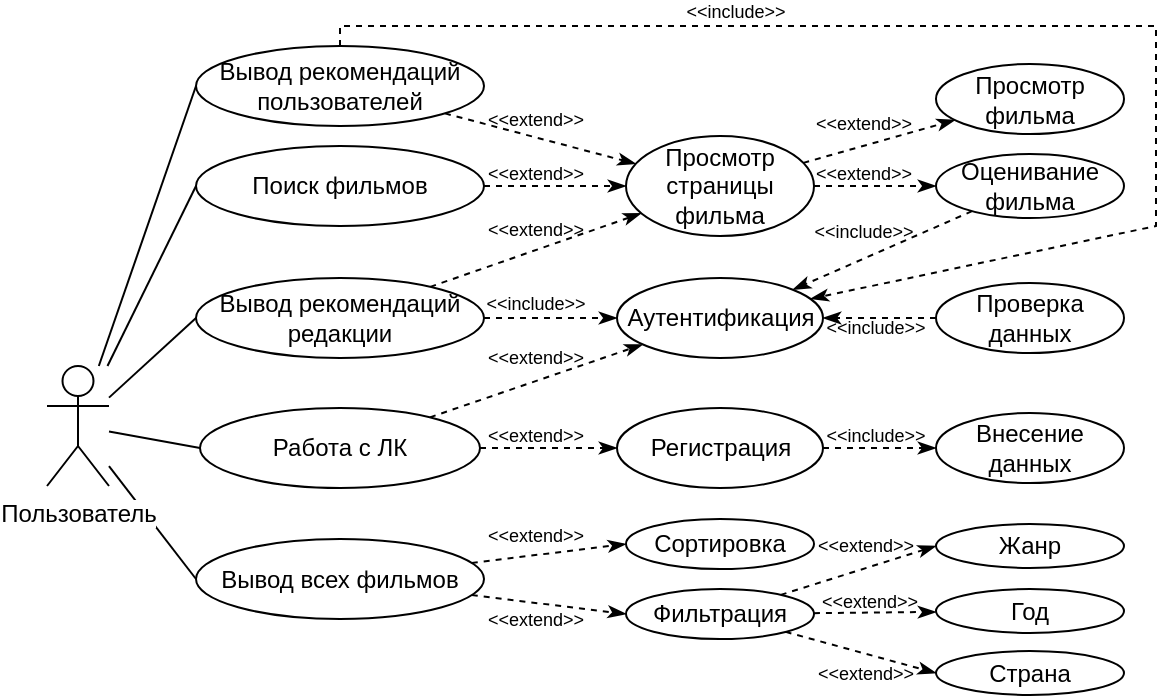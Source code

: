 <mxfile version="10.6.7"><diagram id="AKZKkiiABkDxdN4mNKQc" name="Прецеденты"><mxGraphModel dx="1689" dy="841" grid="0" gridSize="10" guides="1" tooltips="1" connect="1" arrows="1" fold="1" page="1" pageScale="1" pageWidth="827" pageHeight="1169" math="0" shadow="0"><root><mxCell id="0"/><mxCell id="1" parent="0"/><mxCell id="44N3s9HIGcVCfEkIPPDS-56" style="orthogonalLoop=1;jettySize=auto;html=1;startArrow=none;startFill=0;endArrow=none;endFill=0;entryX=0;entryY=0.5;entryDx=0;entryDy=0;" edge="1" parent="1" source="44N3s9HIGcVCfEkIPPDS-21" target="44N3s9HIGcVCfEkIPPDS-26"><mxGeometry relative="1" as="geometry"/></mxCell><mxCell id="44N3s9HIGcVCfEkIPPDS-57" style="edgeStyle=none;orthogonalLoop=1;jettySize=auto;html=1;startArrow=none;startFill=0;endArrow=none;endFill=0;entryX=0;entryY=0.5;entryDx=0;entryDy=0;" edge="1" parent="1" source="44N3s9HIGcVCfEkIPPDS-21" target="44N3s9HIGcVCfEkIPPDS-27"><mxGeometry relative="1" as="geometry"/></mxCell><mxCell id="44N3s9HIGcVCfEkIPPDS-58" style="edgeStyle=none;orthogonalLoop=1;jettySize=auto;html=1;startArrow=none;startFill=0;endArrow=none;endFill=0;entryX=0;entryY=0.5;entryDx=0;entryDy=0;" edge="1" parent="1" source="44N3s9HIGcVCfEkIPPDS-21" target="44N3s9HIGcVCfEkIPPDS-28"><mxGeometry relative="1" as="geometry"/></mxCell><mxCell id="44N3s9HIGcVCfEkIPPDS-59" style="edgeStyle=none;orthogonalLoop=1;jettySize=auto;html=1;entryX=0;entryY=0.5;entryDx=0;entryDy=0;startArrow=none;startFill=0;endArrow=none;endFill=0;" edge="1" parent="1" source="44N3s9HIGcVCfEkIPPDS-21" target="44N3s9HIGcVCfEkIPPDS-31"><mxGeometry relative="1" as="geometry"/></mxCell><mxCell id="44N3s9HIGcVCfEkIPPDS-60" style="edgeStyle=none;orthogonalLoop=1;jettySize=auto;html=1;entryX=0;entryY=0.5;entryDx=0;entryDy=0;startArrow=none;startFill=0;endArrow=none;endFill=0;" edge="1" parent="1" source="44N3s9HIGcVCfEkIPPDS-21" target="44N3s9HIGcVCfEkIPPDS-23"><mxGeometry relative="1" as="geometry"/></mxCell><mxCell id="44N3s9HIGcVCfEkIPPDS-21" value="Пользователь" style="shape=umlActor;verticalLabelPosition=bottom;labelBackgroundColor=#ffffff;verticalAlign=top;html=1;outlineConnect=0;" vertex="1" parent="1"><mxGeometry x="35.5" y="290" width="31" height="60" as="geometry"/></mxCell><mxCell id="44N3s9HIGcVCfEkIPPDS-62" style="edgeStyle=none;orthogonalLoop=1;jettySize=auto;html=1;startArrow=none;startFill=0;endArrow=classicThin;endFill=1;dashed=1;" edge="1" parent="1" source="44N3s9HIGcVCfEkIPPDS-23" target="44N3s9HIGcVCfEkIPPDS-24"><mxGeometry relative="1" as="geometry"/></mxCell><mxCell id="44N3s9HIGcVCfEkIPPDS-68" style="edgeStyle=none;orthogonalLoop=1;jettySize=auto;html=1;dashed=1;startArrow=none;startFill=0;endArrow=classicThin;endFill=1;fontSize=9;" edge="1" parent="1" source="44N3s9HIGcVCfEkIPPDS-23" target="44N3s9HIGcVCfEkIPPDS-25"><mxGeometry relative="1" as="geometry"/></mxCell><mxCell id="44N3s9HIGcVCfEkIPPDS-23" value="Работа с ЛК" style="ellipse;whiteSpace=wrap;html=1;fontFamily=Helvetica;fontSize=12;fontColor=#000000;align=center;strokeColor=#000000;fillColor=#ffffff;" vertex="1" parent="1"><mxGeometry x="112" y="311" width="140" height="40" as="geometry"/></mxCell><mxCell id="44N3s9HIGcVCfEkIPPDS-24" value="Аутентификация" style="ellipse;whiteSpace=wrap;html=1;fontFamily=Helvetica;fontSize=12;fontColor=#000000;align=center;strokeColor=#000000;fillColor=#ffffff;" vertex="1" parent="1"><mxGeometry x="320.5" y="246" width="103" height="40" as="geometry"/></mxCell><mxCell id="44N3s9HIGcVCfEkIPPDS-74" style="edgeStyle=none;orthogonalLoop=1;jettySize=auto;html=1;dashed=1;startArrow=none;startFill=0;endArrow=classicThin;endFill=1;fontSize=9;" edge="1" parent="1" source="44N3s9HIGcVCfEkIPPDS-25" target="44N3s9HIGcVCfEkIPPDS-33"><mxGeometry relative="1" as="geometry"/></mxCell><mxCell id="44N3s9HIGcVCfEkIPPDS-25" value="Регистрация" style="ellipse;whiteSpace=wrap;html=1;fontFamily=Helvetica;fontSize=12;fontColor=#000000;align=center;strokeColor=#000000;fillColor=#ffffff;" vertex="1" parent="1"><mxGeometry x="320.5" y="311" width="103" height="40" as="geometry"/></mxCell><mxCell id="44N3s9HIGcVCfEkIPPDS-76" style="edgeStyle=none;orthogonalLoop=1;jettySize=auto;html=1;dashed=1;startArrow=none;startFill=0;endArrow=classicThin;endFill=1;fontSize=9;entryX=0;entryY=0.5;entryDx=0;entryDy=0;" edge="1" parent="1" source="44N3s9HIGcVCfEkIPPDS-26" target="44N3s9HIGcVCfEkIPPDS-29"><mxGeometry relative="1" as="geometry"/></mxCell><mxCell id="44N3s9HIGcVCfEkIPPDS-81" style="edgeStyle=none;orthogonalLoop=1;jettySize=auto;html=1;entryX=0;entryY=0.5;entryDx=0;entryDy=0;dashed=1;startArrow=none;startFill=0;endArrow=classicThin;endFill=1;fontSize=9;" edge="1" parent="1" source="44N3s9HIGcVCfEkIPPDS-26" target="44N3s9HIGcVCfEkIPPDS-80"><mxGeometry relative="1" as="geometry"/></mxCell><mxCell id="44N3s9HIGcVCfEkIPPDS-26" value="Вывод всех фильмов" style="ellipse;whiteSpace=wrap;html=1;fontFamily=Helvetica;fontSize=12;fontColor=#000000;align=center;strokeColor=#000000;fillColor=#ffffff;" vertex="1" parent="1"><mxGeometry x="110" y="376.5" width="144" height="40" as="geometry"/></mxCell><mxCell id="44N3s9HIGcVCfEkIPPDS-85" style="edgeStyle=none;orthogonalLoop=1;jettySize=auto;html=1;dashed=1;startArrow=none;startFill=0;endArrow=classicThin;endFill=1;fontSize=9;" edge="1" parent="1" source="44N3s9HIGcVCfEkIPPDS-27" target="44N3s9HIGcVCfEkIPPDS-34"><mxGeometry relative="1" as="geometry"/></mxCell><mxCell id="44N3s9HIGcVCfEkIPPDS-100" style="edgeStyle=none;orthogonalLoop=1;jettySize=auto;html=1;dashed=1;startArrow=none;startFill=0;endArrow=classicThin;endFill=1;fontSize=9;" edge="1" parent="1" source="44N3s9HIGcVCfEkIPPDS-27" target="44N3s9HIGcVCfEkIPPDS-24"><mxGeometry relative="1" as="geometry"/></mxCell><mxCell id="44N3s9HIGcVCfEkIPPDS-27" value="Вывод рекомендаций редакции" style="ellipse;whiteSpace=wrap;html=1;fontFamily=Helvetica;fontSize=12;fontColor=#000000;align=center;strokeColor=#000000;fillColor=#ffffff;" vertex="1" parent="1"><mxGeometry x="110" y="246" width="144" height="40" as="geometry"/></mxCell><mxCell id="44N3s9HIGcVCfEkIPPDS-87" style="edgeStyle=none;orthogonalLoop=1;jettySize=auto;html=1;dashed=1;startArrow=none;startFill=0;endArrow=classicThin;endFill=1;fontSize=9;" edge="1" parent="1" source="44N3s9HIGcVCfEkIPPDS-28" target="44N3s9HIGcVCfEkIPPDS-34"><mxGeometry relative="1" as="geometry"/></mxCell><mxCell id="44N3s9HIGcVCfEkIPPDS-102" style="edgeStyle=none;orthogonalLoop=1;jettySize=auto;html=1;dashed=1;startArrow=none;startFill=0;endArrow=classicThin;endFill=1;fontSize=9;rounded=0;" edge="1" parent="1" source="44N3s9HIGcVCfEkIPPDS-28" target="44N3s9HIGcVCfEkIPPDS-24"><mxGeometry relative="1" as="geometry"><Array as="points"><mxPoint x="182" y="120"/><mxPoint x="590" y="120"/><mxPoint x="590" y="220"/></Array></mxGeometry></mxCell><mxCell id="44N3s9HIGcVCfEkIPPDS-28" value="Вывод рекомендаций пользователей" style="ellipse;whiteSpace=wrap;html=1;fontFamily=Helvetica;fontSize=12;fontColor=#000000;align=center;strokeColor=#000000;fillColor=#ffffff;" vertex="1" parent="1"><mxGeometry x="110" y="130" width="144" height="40" as="geometry"/></mxCell><mxCell id="44N3s9HIGcVCfEkIPPDS-112" style="edgeStyle=none;rounded=0;orthogonalLoop=1;jettySize=auto;html=1;dashed=1;startArrow=none;startFill=0;endArrow=classicThin;endFill=1;fontSize=9;entryX=0;entryY=0.5;entryDx=0;entryDy=0;" edge="1" parent="1" source="44N3s9HIGcVCfEkIPPDS-29" target="44N3s9HIGcVCfEkIPPDS-108"><mxGeometry relative="1" as="geometry"/></mxCell><mxCell id="44N3s9HIGcVCfEkIPPDS-113" style="edgeStyle=none;rounded=0;orthogonalLoop=1;jettySize=auto;html=1;dashed=1;startArrow=none;startFill=0;endArrow=classicThin;endFill=1;fontSize=9;" edge="1" parent="1" source="44N3s9HIGcVCfEkIPPDS-29" target="44N3s9HIGcVCfEkIPPDS-110"><mxGeometry relative="1" as="geometry"/></mxCell><mxCell id="44N3s9HIGcVCfEkIPPDS-114" style="edgeStyle=none;rounded=0;orthogonalLoop=1;jettySize=auto;html=1;dashed=1;startArrow=none;startFill=0;endArrow=classicThin;endFill=1;fontSize=9;entryX=0;entryY=0.5;entryDx=0;entryDy=0;" edge="1" parent="1" source="44N3s9HIGcVCfEkIPPDS-29" target="44N3s9HIGcVCfEkIPPDS-111"><mxGeometry relative="1" as="geometry"/></mxCell><mxCell id="44N3s9HIGcVCfEkIPPDS-29" value="Фильтрация" style="ellipse;whiteSpace=wrap;html=1;fontFamily=Helvetica;fontSize=12;fontColor=#000000;align=center;strokeColor=#000000;fillColor=#ffffff;" vertex="1" parent="1"><mxGeometry x="325" y="401.5" width="94" height="25" as="geometry"/></mxCell><mxCell id="44N3s9HIGcVCfEkIPPDS-83" style="edgeStyle=none;orthogonalLoop=1;jettySize=auto;html=1;dashed=1;startArrow=none;startFill=0;endArrow=classicThin;endFill=1;fontSize=9;" edge="1" parent="1" source="44N3s9HIGcVCfEkIPPDS-31" target="44N3s9HIGcVCfEkIPPDS-34"><mxGeometry relative="1" as="geometry"/></mxCell><mxCell id="44N3s9HIGcVCfEkIPPDS-31" value="Поиск фильмов" style="ellipse;whiteSpace=wrap;html=1;fontFamily=Helvetica;fontSize=12;fontColor=#000000;align=center;strokeColor=#000000;fillColor=#ffffff;" vertex="1" parent="1"><mxGeometry x="110" y="180" width="144" height="40" as="geometry"/></mxCell><mxCell id="44N3s9HIGcVCfEkIPPDS-67" style="edgeStyle=none;orthogonalLoop=1;jettySize=auto;html=1;dashed=1;startArrow=none;startFill=0;endArrow=classicThin;endFill=1;fontSize=9;" edge="1" parent="1" source="44N3s9HIGcVCfEkIPPDS-32" target="44N3s9HIGcVCfEkIPPDS-24"><mxGeometry relative="1" as="geometry"/></mxCell><mxCell id="44N3s9HIGcVCfEkIPPDS-32" value="Проверка данных" style="ellipse;whiteSpace=wrap;html=1;fontFamily=Helvetica;fontSize=12;fontColor=#000000;align=center;strokeColor=#000000;fillColor=#ffffff;" vertex="1" parent="1"><mxGeometry x="480" y="248.5" width="94" height="35" as="geometry"/></mxCell><mxCell id="44N3s9HIGcVCfEkIPPDS-33" value="Внесение данных" style="ellipse;whiteSpace=wrap;html=1;fontFamily=Helvetica;fontSize=12;fontColor=#000000;align=center;strokeColor=#000000;fillColor=#ffffff;" vertex="1" parent="1"><mxGeometry x="480" y="313.5" width="94" height="35" as="geometry"/></mxCell><mxCell id="44N3s9HIGcVCfEkIPPDS-93" style="edgeStyle=none;orthogonalLoop=1;jettySize=auto;html=1;dashed=1;startArrow=none;startFill=0;endArrow=classicThin;endFill=1;fontSize=9;" edge="1" parent="1" source="44N3s9HIGcVCfEkIPPDS-34" target="44N3s9HIGcVCfEkIPPDS-35"><mxGeometry relative="1" as="geometry"/></mxCell><mxCell id="44N3s9HIGcVCfEkIPPDS-94" style="edgeStyle=none;orthogonalLoop=1;jettySize=auto;html=1;dashed=1;startArrow=none;startFill=0;endArrow=classicThin;endFill=1;fontSize=9;" edge="1" parent="1" source="44N3s9HIGcVCfEkIPPDS-34" target="44N3s9HIGcVCfEkIPPDS-36"><mxGeometry relative="1" as="geometry"/></mxCell><mxCell id="44N3s9HIGcVCfEkIPPDS-34" value="Просмотр страницы фильма" style="ellipse;whiteSpace=wrap;html=1;fontFamily=Helvetica;fontSize=12;fontColor=#000000;align=center;strokeColor=#000000;fillColor=#ffffff;" vertex="1" parent="1"><mxGeometry x="325" y="175" width="94" height="50" as="geometry"/></mxCell><mxCell id="44N3s9HIGcVCfEkIPPDS-97" style="edgeStyle=none;orthogonalLoop=1;jettySize=auto;html=1;entryX=1;entryY=0;entryDx=0;entryDy=0;dashed=1;startArrow=none;startFill=0;endArrow=classicThin;endFill=1;fontSize=9;" edge="1" parent="1" source="44N3s9HIGcVCfEkIPPDS-35" target="44N3s9HIGcVCfEkIPPDS-24"><mxGeometry relative="1" as="geometry"/></mxCell><mxCell id="44N3s9HIGcVCfEkIPPDS-35" value="Оценивание фильма" style="ellipse;whiteSpace=wrap;html=1;fontFamily=Helvetica;fontSize=12;fontColor=#000000;align=center;strokeColor=#000000;fillColor=#ffffff;" vertex="1" parent="1"><mxGeometry x="480" y="184" width="94" height="32" as="geometry"/></mxCell><mxCell id="44N3s9HIGcVCfEkIPPDS-36" value="Просмотр фильма" style="ellipse;whiteSpace=wrap;html=1;fontFamily=Helvetica;fontSize=12;fontColor=#000000;align=center;strokeColor=#000000;fillColor=#ffffff;" vertex="1" parent="1"><mxGeometry x="480" y="139" width="94" height="35" as="geometry"/></mxCell><mxCell id="44N3s9HIGcVCfEkIPPDS-70" value="&amp;lt;&amp;lt;extend&amp;gt;&amp;gt;" style="text;html=1;strokeColor=none;fillColor=none;align=center;verticalAlign=middle;whiteSpace=wrap;rounded=0;fontSize=9;" vertex="1" parent="1"><mxGeometry x="260" y="281" width="40" height="10" as="geometry"/></mxCell><mxCell id="44N3s9HIGcVCfEkIPPDS-73" value="&amp;lt;&amp;lt;include&amp;gt;&amp;gt;" style="text;html=1;strokeColor=none;fillColor=none;align=center;verticalAlign=middle;whiteSpace=wrap;rounded=0;fontSize=9;" vertex="1" parent="1"><mxGeometry x="430" y="266" width="40" height="10" as="geometry"/></mxCell><mxCell id="44N3s9HIGcVCfEkIPPDS-75" value="&amp;lt;&amp;lt;include&amp;gt;&amp;gt;" style="text;html=1;strokeColor=none;fillColor=none;align=center;verticalAlign=middle;whiteSpace=wrap;rounded=0;fontSize=9;" vertex="1" parent="1"><mxGeometry x="430" y="320" width="40" height="10" as="geometry"/></mxCell><mxCell id="44N3s9HIGcVCfEkIPPDS-78" value="&amp;lt;&amp;lt;extend&amp;gt;&amp;gt;" style="text;html=1;strokeColor=none;fillColor=none;align=center;verticalAlign=middle;whiteSpace=wrap;rounded=0;fontSize=9;" vertex="1" parent="1"><mxGeometry x="260" y="411.5" width="40" height="10" as="geometry"/></mxCell><mxCell id="44N3s9HIGcVCfEkIPPDS-79" value="&amp;lt;&amp;lt;extend&amp;gt;&amp;gt;" style="text;html=1;strokeColor=none;fillColor=none;align=center;verticalAlign=middle;whiteSpace=wrap;rounded=0;fontSize=9;" vertex="1" parent="1"><mxGeometry x="260" y="370" width="40" height="10" as="geometry"/></mxCell><mxCell id="44N3s9HIGcVCfEkIPPDS-80" value="Сортировка" style="ellipse;whiteSpace=wrap;html=1;fontFamily=Helvetica;fontSize=12;fontColor=#000000;align=center;strokeColor=#000000;fillColor=#ffffff;" vertex="1" parent="1"><mxGeometry x="325" y="366.5" width="94" height="25" as="geometry"/></mxCell><mxCell id="44N3s9HIGcVCfEkIPPDS-88" value="&amp;lt;&amp;lt;extend&amp;gt;&amp;gt;" style="text;html=1;strokeColor=none;fillColor=none;align=center;verticalAlign=middle;whiteSpace=wrap;rounded=0;fontSize=9;" vertex="1" parent="1"><mxGeometry x="260" y="216.5" width="40" height="10" as="geometry"/></mxCell><mxCell id="44N3s9HIGcVCfEkIPPDS-89" value="&amp;lt;&amp;lt;extend&amp;gt;&amp;gt;" style="text;html=1;strokeColor=none;fillColor=none;align=center;verticalAlign=middle;whiteSpace=wrap;rounded=0;fontSize=9;" vertex="1" parent="1"><mxGeometry x="260" y="189" width="40" height="10" as="geometry"/></mxCell><mxCell id="44N3s9HIGcVCfEkIPPDS-92" value="&amp;lt;&amp;lt;extend&amp;gt;&amp;gt;" style="text;html=1;strokeColor=none;fillColor=none;align=center;verticalAlign=middle;whiteSpace=wrap;rounded=0;fontSize=9;" vertex="1" parent="1"><mxGeometry x="260" y="161.5" width="40" height="10" as="geometry"/></mxCell><mxCell id="44N3s9HIGcVCfEkIPPDS-95" value="&amp;lt;&amp;lt;extend&amp;gt;&amp;gt;" style="text;html=1;strokeColor=none;fillColor=none;align=center;verticalAlign=middle;whiteSpace=wrap;rounded=0;fontSize=9;" vertex="1" parent="1"><mxGeometry x="424" y="163.5" width="40" height="10" as="geometry"/></mxCell><mxCell id="44N3s9HIGcVCfEkIPPDS-96" value="&amp;lt;&amp;lt;extend&amp;gt;&amp;gt;" style="text;html=1;strokeColor=none;fillColor=none;align=center;verticalAlign=middle;whiteSpace=wrap;rounded=0;fontSize=9;" vertex="1" parent="1"><mxGeometry x="424" y="189" width="40" height="10" as="geometry"/></mxCell><mxCell id="44N3s9HIGcVCfEkIPPDS-98" value="&amp;lt;&amp;lt;include&amp;gt;&amp;gt;" style="text;html=1;strokeColor=none;fillColor=none;align=center;verticalAlign=middle;whiteSpace=wrap;rounded=0;fontSize=9;" vertex="1" parent="1"><mxGeometry x="424" y="217.5" width="40" height="10" as="geometry"/></mxCell><mxCell id="44N3s9HIGcVCfEkIPPDS-99" value="&amp;lt;&amp;lt;extend&amp;gt;&amp;gt;" style="text;html=1;strokeColor=none;fillColor=none;align=center;verticalAlign=middle;whiteSpace=wrap;rounded=0;fontSize=9;" vertex="1" parent="1"><mxGeometry x="260" y="320" width="40" height="10" as="geometry"/></mxCell><mxCell id="44N3s9HIGcVCfEkIPPDS-101" value="&amp;lt;&amp;lt;include&amp;gt;&amp;gt;" style="text;html=1;strokeColor=none;fillColor=none;align=center;verticalAlign=middle;whiteSpace=wrap;rounded=0;fontSize=9;" vertex="1" parent="1"><mxGeometry x="260" y="254" width="40" height="10" as="geometry"/></mxCell><mxCell id="44N3s9HIGcVCfEkIPPDS-103" value="&amp;lt;&amp;lt;include&amp;gt;&amp;gt;" style="text;html=1;strokeColor=none;fillColor=none;align=center;verticalAlign=middle;whiteSpace=wrap;rounded=0;fontSize=9;" vertex="1" parent="1"><mxGeometry x="360" y="108" width="40" height="10" as="geometry"/></mxCell><mxCell id="44N3s9HIGcVCfEkIPPDS-108" value="Жанр" style="ellipse;whiteSpace=wrap;html=1;fontFamily=Helvetica;fontSize=12;fontColor=#000000;align=center;strokeColor=#000000;fillColor=#ffffff;" vertex="1" parent="1"><mxGeometry x="480" y="369" width="94" height="22" as="geometry"/></mxCell><mxCell id="44N3s9HIGcVCfEkIPPDS-110" value="Год" style="ellipse;whiteSpace=wrap;html=1;fontFamily=Helvetica;fontSize=12;fontColor=#000000;align=center;strokeColor=#000000;fillColor=#ffffff;" vertex="1" parent="1"><mxGeometry x="480" y="401.5" width="94" height="22" as="geometry"/></mxCell><mxCell id="44N3s9HIGcVCfEkIPPDS-111" value="Страна" style="ellipse;whiteSpace=wrap;html=1;fontFamily=Helvetica;fontSize=12;fontColor=#000000;align=center;strokeColor=#000000;fillColor=#ffffff;" vertex="1" parent="1"><mxGeometry x="480" y="432.5" width="94" height="22" as="geometry"/></mxCell><mxCell id="44N3s9HIGcVCfEkIPPDS-115" value="&amp;lt;&amp;lt;extend&amp;gt;&amp;gt;" style="text;html=1;strokeColor=none;fillColor=none;align=center;verticalAlign=middle;whiteSpace=wrap;rounded=0;fontSize=9;" vertex="1" parent="1"><mxGeometry x="427" y="402.5" width="40" height="10" as="geometry"/></mxCell><mxCell id="44N3s9HIGcVCfEkIPPDS-117" value="&amp;lt;&amp;lt;extend&amp;gt;&amp;gt;" style="text;html=1;strokeColor=none;fillColor=none;align=center;verticalAlign=middle;whiteSpace=wrap;rounded=0;fontSize=9;" vertex="1" parent="1"><mxGeometry x="425" y="375" width="40" height="10" as="geometry"/></mxCell><mxCell id="44N3s9HIGcVCfEkIPPDS-119" value="&amp;lt;&amp;lt;extend&amp;gt;&amp;gt;" style="text;html=1;strokeColor=none;fillColor=none;align=center;verticalAlign=middle;whiteSpace=wrap;rounded=0;fontSize=9;" vertex="1" parent="1"><mxGeometry x="425" y="438.5" width="40" height="10" as="geometry"/></mxCell></root></mxGraphModel></diagram><diagram name="БД" id="b3s0cA27Yps4NYjNAoSD"><mxGraphModel dx="1537" dy="794" grid="0" gridSize="10" guides="1" tooltips="1" connect="1" arrows="1" fold="1" page="1" pageScale="1" pageWidth="827" pageHeight="1169" math="0" shadow="0"><root><mxCell id="HyyqQMkkTzLeXbFlBle--0"/><mxCell id="HyyqQMkkTzLeXbFlBle--1" parent="HyyqQMkkTzLeXbFlBle--0"/></root></mxGraphModel></diagram><diagram name="index вывод" id="NVURmHf1K0nE39SwYPS8"><mxGraphModel dx="558" dy="318" grid="1" gridSize="10" guides="1" tooltips="1" connect="1" arrows="1" fold="1" page="0" pageScale="1" pageWidth="827" pageHeight="1169" math="0" shadow="0"><root><mxCell id="wQMeZkPD5s5NDWnjcK3w-0"/><mxCell id="wQMeZkPD5s5NDWnjcK3w-1" parent="wQMeZkPD5s5NDWnjcK3w-0"/><mxCell id="pYKf0mxdmr5jfK9iSlSF-0" value="Пользователь" style="html=1;fontFamily=Times New Roman;" parent="wQMeZkPD5s5NDWnjcK3w-1" vertex="1"><mxGeometry x="40" y="40" width="120" height="40" as="geometry"/></mxCell><mxCell id="pYKf0mxdmr5jfK9iSlSF-1" value="GetAllMovies" style="html=1;fontFamily=Times New Roman;" parent="wQMeZkPD5s5NDWnjcK3w-1" vertex="1"><mxGeometry x="160" y="40" width="120" height="40" as="geometry"/></mxCell><mxCell id="pYKf0mxdmr5jfK9iSlSF-2" value="Сервер" style="html=1;fontFamily=Times New Roman;" parent="wQMeZkPD5s5NDWnjcK3w-1" vertex="1"><mxGeometry x="280" y="40" width="120" height="40" as="geometry"/></mxCell><mxCell id="pYKf0mxdmr5jfK9iSlSF-3" value="DisplayAllMovies" style="html=1;fontFamily=Times New Roman;" parent="wQMeZkPD5s5NDWnjcK3w-1" vertex="1"><mxGeometry x="400" y="40" width="160" height="40" as="geometry"/></mxCell><mxCell id="pYKf0mxdmr5jfK9iSlSF-5" value="" style="endArrow=none;html=1;entryX=-0.002;entryY=0.997;entryDx=0;entryDy=0;entryPerimeter=0;fontFamily=Times New Roman;" parent="wQMeZkPD5s5NDWnjcK3w-1" target="pYKf0mxdmr5jfK9iSlSF-0" edge="1"><mxGeometry width="50" height="50" relative="1" as="geometry"><mxPoint x="40" y="470" as="sourcePoint"/><mxPoint x="90" y="180" as="targetPoint"/></mxGeometry></mxCell><mxCell id="pYKf0mxdmr5jfK9iSlSF-6" value="" style="endArrow=none;html=1;entryX=0;entryY=0.986;entryDx=0;entryDy=0;entryPerimeter=0;fontFamily=Times New Roman;" parent="wQMeZkPD5s5NDWnjcK3w-1" target="pYKf0mxdmr5jfK9iSlSF-1" edge="1"><mxGeometry width="50" height="50" relative="1" as="geometry"><mxPoint x="160" y="470" as="sourcePoint"/><mxPoint x="159.571" y="79.857" as="targetPoint"/></mxGeometry></mxCell><mxCell id="pYKf0mxdmr5jfK9iSlSF-7" value="" style="endArrow=none;html=1;entryX=0;entryY=0.996;entryDx=0;entryDy=0;entryPerimeter=0;fontFamily=Times New Roman;" parent="wQMeZkPD5s5NDWnjcK3w-1" target="pYKf0mxdmr5jfK9iSlSF-2" edge="1"><mxGeometry width="50" height="50" relative="1" as="geometry"><mxPoint x="280.5" y="470" as="sourcePoint"/><mxPoint x="280.071" y="79.857" as="targetPoint"/></mxGeometry></mxCell><mxCell id="pYKf0mxdmr5jfK9iSlSF-8" value="" style="endArrow=none;html=1;entryX=0;entryY=0.996;entryDx=0;entryDy=0;entryPerimeter=0;fontFamily=Times New Roman;" parent="wQMeZkPD5s5NDWnjcK3w-1" target="pYKf0mxdmr5jfK9iSlSF-3" edge="1"><mxGeometry width="50" height="50" relative="1" as="geometry"><mxPoint x="400" y="470" as="sourcePoint"/><mxPoint x="399.571" y="79.857" as="targetPoint"/></mxGeometry></mxCell><mxCell id="pYKf0mxdmr5jfK9iSlSF-9" value="" style="endArrow=none;html=1;entryX=0.999;entryY=0.996;entryDx=0;entryDy=0;entryPerimeter=0;fontFamily=Times New Roman;" parent="wQMeZkPD5s5NDWnjcK3w-1" target="pYKf0mxdmr5jfK9iSlSF-3" edge="1"><mxGeometry width="50" height="50" relative="1" as="geometry"><mxPoint x="560" y="470" as="sourcePoint"/><mxPoint x="540" y="90" as="targetPoint"/></mxGeometry></mxCell><mxCell id="pYKf0mxdmr5jfK9iSlSF-23" style="edgeStyle=orthogonalEdgeStyle;rounded=0;orthogonalLoop=1;jettySize=auto;html=1;endArrow=classicThin;endFill=1;fontFamily=Times New Roman;" parent="wQMeZkPD5s5NDWnjcK3w-1" source="pYKf0mxdmr5jfK9iSlSF-10" target="pYKf0mxdmr5jfK9iSlSF-11" edge="1"><mxGeometry relative="1" as="geometry"/></mxCell><mxCell id="pYKf0mxdmr5jfK9iSlSF-10" value="" style="ellipse;whiteSpace=wrap;html=1;aspect=fixed;fontFamily=Times New Roman;" parent="wQMeZkPD5s5NDWnjcK3w-1" vertex="1"><mxGeometry x="90" y="90" width="20" height="20" as="geometry"/></mxCell><mxCell id="pYKf0mxdmr5jfK9iSlSF-24" style="edgeStyle=orthogonalEdgeStyle;rounded=0;orthogonalLoop=1;jettySize=auto;html=1;endArrow=classicThin;endFill=1;fontFamily=Times New Roman;" parent="wQMeZkPD5s5NDWnjcK3w-1" source="pYKf0mxdmr5jfK9iSlSF-11" target="pYKf0mxdmr5jfK9iSlSF-12" edge="1"><mxGeometry relative="1" as="geometry"><Array as="points"><mxPoint x="220" y="155"/></Array></mxGeometry></mxCell><mxCell id="pYKf0mxdmr5jfK9iSlSF-11" value="Переход на главную страницу" style="rounded=1;whiteSpace=wrap;html=1;fontFamily=Times New Roman;" parent="wQMeZkPD5s5NDWnjcK3w-1" vertex="1"><mxGeometry x="50" y="130" width="100" height="50" as="geometry"/></mxCell><mxCell id="pYKf0mxdmr5jfK9iSlSF-25" style="edgeStyle=orthogonalEdgeStyle;rounded=0;orthogonalLoop=1;jettySize=auto;html=1;endArrow=classicThin;endFill=1;fontFamily=Times New Roman;" parent="wQMeZkPD5s5NDWnjcK3w-1" source="pYKf0mxdmr5jfK9iSlSF-12" target="pYKf0mxdmr5jfK9iSlSF-13" edge="1"><mxGeometry relative="1" as="geometry"><Array as="points"><mxPoint x="340" y="205"/></Array></mxGeometry></mxCell><mxCell id="pYKf0mxdmr5jfK9iSlSF-12" value="Запрос всех фильмов" style="rounded=1;whiteSpace=wrap;html=1;fontFamily=Times New Roman;" parent="wQMeZkPD5s5NDWnjcK3w-1" vertex="1"><mxGeometry x="170" y="180" width="100" height="50" as="geometry"/></mxCell><mxCell id="pYKf0mxdmr5jfK9iSlSF-26" style="edgeStyle=orthogonalEdgeStyle;rounded=0;orthogonalLoop=1;jettySize=auto;html=1;endArrow=classicThin;endFill=1;fontFamily=Times New Roman;" parent="wQMeZkPD5s5NDWnjcK3w-1" source="pYKf0mxdmr5jfK9iSlSF-13" target="pYKf0mxdmr5jfK9iSlSF-14" edge="1"><mxGeometry relative="1" as="geometry"><Array as="points"><mxPoint x="220" y="255"/></Array></mxGeometry></mxCell><mxCell id="pYKf0mxdmr5jfK9iSlSF-13" value="&lt;span&gt;Запрос к базе данных для вывода данных&lt;/span&gt;&lt;br&gt;" style="rounded=1;whiteSpace=wrap;html=1;fontFamily=Times New Roman;" parent="wQMeZkPD5s5NDWnjcK3w-1" vertex="1"><mxGeometry x="290" y="230" width="100" height="50" as="geometry"/></mxCell><mxCell id="pYKf0mxdmr5jfK9iSlSF-29" style="edgeStyle=orthogonalEdgeStyle;rounded=0;orthogonalLoop=1;jettySize=auto;html=1;endArrow=classicThin;endFill=1;fontFamily=Times New Roman;" parent="wQMeZkPD5s5NDWnjcK3w-1" source="pYKf0mxdmr5jfK9iSlSF-14" target="pYKf0mxdmr5jfK9iSlSF-15" edge="1"><mxGeometry relative="1" as="geometry"><Array as="points"><mxPoint x="477" y="310"/></Array></mxGeometry></mxCell><mxCell id="pYKf0mxdmr5jfK9iSlSF-14" value="Запомнить название всех полученных фильмов" style="rounded=1;whiteSpace=wrap;html=1;fontFamily=Times New Roman;" parent="wQMeZkPD5s5NDWnjcK3w-1" vertex="1"><mxGeometry x="170" y="280" width="100" height="60" as="geometry"/></mxCell><mxCell id="pYKf0mxdmr5jfK9iSlSF-28" style="edgeStyle=orthogonalEdgeStyle;rounded=0;orthogonalLoop=1;jettySize=auto;html=1;endArrow=classicThin;endFill=1;fontFamily=Times New Roman;" parent="wQMeZkPD5s5NDWnjcK3w-1" source="pYKf0mxdmr5jfK9iSlSF-15" target="pYKf0mxdmr5jfK9iSlSF-16" edge="1"><mxGeometry relative="1" as="geometry"><Array as="points"><mxPoint x="542" y="345"/><mxPoint x="542" y="425"/></Array></mxGeometry></mxCell><mxCell id="pYKf0mxdmr5jfK9iSlSF-15" value="" style="rhombus;whiteSpace=wrap;html=1;comic=0;fontFamily=Times New Roman;" parent="wQMeZkPD5s5NDWnjcK3w-1" vertex="1"><mxGeometry x="463.5" y="331" width="27" height="27" as="geometry"/></mxCell><mxCell id="pYKf0mxdmr5jfK9iSlSF-31" style="edgeStyle=orthogonalEdgeStyle;rounded=0;orthogonalLoop=1;jettySize=auto;html=1;endArrow=classicThin;endFill=1;fontFamily=Times New Roman;" parent="wQMeZkPD5s5NDWnjcK3w-1" source="pYKf0mxdmr5jfK9iSlSF-16" target="pYKf0mxdmr5jfK9iSlSF-15" edge="1"><mxGeometry relative="1" as="geometry"><Array as="points"><mxPoint x="472" y="460"/><mxPoint x="552" y="460"/><mxPoint x="552" y="320"/><mxPoint x="483" y="320"/></Array></mxGeometry></mxCell><mxCell id="pYKf0mxdmr5jfK9iSlSF-16" value="Вывод следующих 10 фильмов" style="rounded=1;whiteSpace=wrap;html=1;fontFamily=Times New Roman;" parent="wQMeZkPD5s5NDWnjcK3w-1" vertex="1"><mxGeometry x="422" y="400" width="100" height="50" as="geometry"/></mxCell><mxCell id="pYKf0mxdmr5jfK9iSlSF-30" style="edgeStyle=orthogonalEdgeStyle;rounded=0;orthogonalLoop=1;jettySize=auto;html=1;endArrow=classicThin;endFill=1;fontFamily=Times New Roman;" parent="wQMeZkPD5s5NDWnjcK3w-1" source="pYKf0mxdmr5jfK9iSlSF-15" target="pYKf0mxdmr5jfK9iSlSF-15" edge="1"><mxGeometry relative="1" as="geometry"><Array as="points"><mxPoint x="412" y="345"/><mxPoint x="412" y="320"/><mxPoint x="470" y="320"/></Array></mxGeometry></mxCell><mxCell id="pYKf0mxdmr5jfK9iSlSF-37" value="Да" style="text;html=1;strokeColor=none;fillColor=none;align=center;verticalAlign=middle;whiteSpace=wrap;rounded=0;comic=0;fontFamily=Times New Roman;fontSize=10;" parent="wQMeZkPD5s5NDWnjcK3w-1" vertex="1"><mxGeometry x="490.5" y="331" width="20" height="10" as="geometry"/></mxCell><mxCell id="pYKf0mxdmr5jfK9iSlSF-38" value="Нет" style="text;html=1;strokeColor=none;fillColor=none;align=center;verticalAlign=middle;whiteSpace=wrap;rounded=0;comic=0;fontFamily=Times New Roman;fontSize=10;" parent="wQMeZkPD5s5NDWnjcK3w-1" vertex="1"><mxGeometry x="443.5" y="331" width="20" height="10" as="geometry"/></mxCell><mxCell id="w7Cj_iWaQB0MXS0JiCVF-0" value="&lt;div style=&quot;text-align: center&quot;&gt;&lt;span&gt;[ Остались не&amp;nbsp;выведенные фильмы&amp;nbsp;и выведено не более 10 фильмов за&amp;nbsp;итерацию? ]&lt;/span&gt;&lt;/div&gt;" style="text;html=1;fontSize=10;fontFamily=Times New Roman;whiteSpace=wrap;align=center;" vertex="1" parent="wQMeZkPD5s5NDWnjcK3w-1"><mxGeometry x="410" y="352" width="134" height="26" as="geometry"/></mxCell></root></mxGraphModel></diagram><diagram name="index фильтр" id="F37t2QgSI9oPb2clgLAe"><mxGraphModel dx="996" dy="532" grid="1" gridSize="10" guides="1" tooltips="1" connect="1" arrows="1" fold="1" page="1" pageScale="1" pageWidth="827" pageHeight="1169" math="0" shadow="0"><root><mxCell id="V2L4CMszCJLHt5GgN5gv-0"/><mxCell id="V2L4CMszCJLHt5GgN5gv-1" parent="V2L4CMszCJLHt5GgN5gv-0"/><mxCell id="z8brK5N8fgFVScr2RQA4-0" value="Пользователь" style="html=1;fontFamily=Times New Roman;" parent="V2L4CMszCJLHt5GgN5gv-1" vertex="1"><mxGeometry x="40" y="40" width="120" height="40" as="geometry"/></mxCell><mxCell id="z8brK5N8fgFVScr2RQA4-1" value="function" style="html=1;fontFamily=Times New Roman;" parent="V2L4CMszCJLHt5GgN5gv-1" vertex="1"><mxGeometry x="160" y="40" width="120" height="40" as="geometry"/></mxCell><mxCell id="z8brK5N8fgFVScr2RQA4-2" value="Сервер" style="html=1;fontFamily=Times New Roman;" parent="V2L4CMszCJLHt5GgN5gv-1" vertex="1"><mxGeometry x="280" y="40" width="160" height="40" as="geometry"/></mxCell><mxCell id="z8brK5N8fgFVScr2RQA4-3" value="&lt;div&gt;&lt;span&gt;DisplayFilterMovies&lt;/span&gt;&lt;/div&gt;" style="html=1;fontFamily=Times New Roman;" parent="V2L4CMszCJLHt5GgN5gv-1" vertex="1"><mxGeometry x="440" y="40" width="160" height="40" as="geometry"/></mxCell><mxCell id="z8brK5N8fgFVScr2RQA4-4" value="" style="endArrow=none;html=1;entryX=-0.002;entryY=0.997;entryDx=0;entryDy=0;entryPerimeter=0;fontFamily=Times New Roman;" parent="V2L4CMszCJLHt5GgN5gv-1" target="z8brK5N8fgFVScr2RQA4-0" edge="1"><mxGeometry width="50" height="50" relative="1" as="geometry"><mxPoint x="39" y="590" as="sourcePoint"/><mxPoint x="90" y="180" as="targetPoint"/></mxGeometry></mxCell><mxCell id="z8brK5N8fgFVScr2RQA4-5" value="" style="endArrow=none;html=1;entryX=0;entryY=0.986;entryDx=0;entryDy=0;entryPerimeter=0;fontFamily=Times New Roman;" parent="V2L4CMszCJLHt5GgN5gv-1" target="z8brK5N8fgFVScr2RQA4-1" edge="1"><mxGeometry width="50" height="50" relative="1" as="geometry"><mxPoint x="160" y="590" as="sourcePoint"/><mxPoint x="159.571" y="79.857" as="targetPoint"/></mxGeometry></mxCell><mxCell id="z8brK5N8fgFVScr2RQA4-6" value="" style="endArrow=none;html=1;entryX=0;entryY=0.996;entryDx=0;entryDy=0;entryPerimeter=0;fontFamily=Times New Roman;" parent="V2L4CMszCJLHt5GgN5gv-1" target="z8brK5N8fgFVScr2RQA4-2" edge="1"><mxGeometry width="50" height="50" relative="1" as="geometry"><mxPoint x="280" y="590" as="sourcePoint"/><mxPoint x="280.071" y="79.857" as="targetPoint"/></mxGeometry></mxCell><mxCell id="z8brK5N8fgFVScr2RQA4-7" value="" style="endArrow=none;html=1;entryX=0;entryY=0.996;entryDx=0;entryDy=0;entryPerimeter=0;fontFamily=Times New Roman;" parent="V2L4CMszCJLHt5GgN5gv-1" target="z8brK5N8fgFVScr2RQA4-3" edge="1"><mxGeometry width="50" height="50" relative="1" as="geometry"><mxPoint x="440" y="590" as="sourcePoint"/><mxPoint x="399.571" y="79.857" as="targetPoint"/></mxGeometry></mxCell><mxCell id="z8brK5N8fgFVScr2RQA4-8" value="" style="endArrow=none;html=1;entryX=0.999;entryY=0.996;entryDx=0;entryDy=0;entryPerimeter=0;fontFamily=Times New Roman;" parent="V2L4CMszCJLHt5GgN5gv-1" target="z8brK5N8fgFVScr2RQA4-3" edge="1"><mxGeometry width="50" height="50" relative="1" as="geometry"><mxPoint x="600" y="590" as="sourcePoint"/><mxPoint x="540" y="90" as="targetPoint"/></mxGeometry></mxCell><mxCell id="ACutoRDKZfxn6UmKybi9-7" style="edgeStyle=orthogonalEdgeStyle;rounded=0;orthogonalLoop=1;jettySize=auto;html=1;endArrow=classicThin;endFill=1;fontFamily=Times New Roman;fontSize=10;" parent="V2L4CMszCJLHt5GgN5gv-1" source="4BmMzdlh9QCF76qjgJ1r-0" target="4BmMzdlh9QCF76qjgJ1r-1" edge="1"><mxGeometry relative="1" as="geometry"/></mxCell><mxCell id="4BmMzdlh9QCF76qjgJ1r-0" value="" style="ellipse;whiteSpace=wrap;html=1;aspect=fixed;fontFamily=Times New Roman;" parent="V2L4CMszCJLHt5GgN5gv-1" vertex="1"><mxGeometry x="90" y="90" width="20" height="20" as="geometry"/></mxCell><mxCell id="ACutoRDKZfxn6UmKybi9-9" style="edgeStyle=orthogonalEdgeStyle;rounded=0;orthogonalLoop=1;jettySize=auto;html=1;endArrow=classicThin;endFill=1;fontFamily=Times New Roman;fontSize=10;" parent="V2L4CMszCJLHt5GgN5gv-1" source="4BmMzdlh9QCF76qjgJ1r-1" target="4BmMzdlh9QCF76qjgJ1r-2" edge="1"><mxGeometry relative="1" as="geometry"><Array as="points"><mxPoint x="220" y="150"/></Array></mxGeometry></mxCell><mxCell id="4BmMzdlh9QCF76qjgJ1r-1" value="Нажатие на кнопку &quot;применить&quot;" style="rounded=1;whiteSpace=wrap;html=1;comic=0;fontFamily=Times New Roman;fontSize=10;" parent="V2L4CMszCJLHt5GgN5gv-1" vertex="1"><mxGeometry x="50" y="130" width="100" height="40" as="geometry"/></mxCell><mxCell id="ACutoRDKZfxn6UmKybi9-10" style="edgeStyle=orthogonalEdgeStyle;rounded=0;orthogonalLoop=1;jettySize=auto;html=1;endArrow=classicThin;endFill=1;fontFamily=Times New Roman;fontSize=10;" parent="V2L4CMszCJLHt5GgN5gv-1" source="4BmMzdlh9QCF76qjgJ1r-2" target="ACutoRDKZfxn6UmKybi9-0" edge="1"><mxGeometry relative="1" as="geometry"><Array as="points"><mxPoint x="360" y="200"/></Array></mxGeometry></mxCell><mxCell id="4BmMzdlh9QCF76qjgJ1r-2" value="Отправление полученных критериев фильтрации и сортировки на сервер" style="rounded=1;whiteSpace=wrap;html=1;comic=0;fontFamily=Times New Roman;fontSize=10;" parent="V2L4CMszCJLHt5GgN5gv-1" vertex="1"><mxGeometry x="170" y="160" width="100" height="60" as="geometry"/></mxCell><mxCell id="ACutoRDKZfxn6UmKybi9-4" style="edgeStyle=orthogonalEdgeStyle;rounded=0;orthogonalLoop=1;jettySize=auto;html=1;endArrow=classicThin;endFill=1;fontFamily=Times New Roman;fontSize=10;" parent="V2L4CMszCJLHt5GgN5gv-1" source="ACutoRDKZfxn6UmKybi9-0" target="ACutoRDKZfxn6UmKybi9-1" edge="1"><mxGeometry relative="1" as="geometry"><Array as="points"><mxPoint x="400" y="229"/></Array></mxGeometry></mxCell><mxCell id="ACutoRDKZfxn6UmKybi9-6" style="edgeStyle=orthogonalEdgeStyle;rounded=0;orthogonalLoop=1;jettySize=auto;html=1;endArrow=classicThin;endFill=1;fontFamily=Times New Roman;fontSize=10;" parent="V2L4CMszCJLHt5GgN5gv-1" source="ACutoRDKZfxn6UmKybi9-0" target="ACutoRDKZfxn6UmKybi9-2" edge="1"><mxGeometry relative="1" as="geometry"><mxPoint x="310.179" y="249.857" as="sourcePoint"/><Array as="points"><mxPoint x="310" y="229"/></Array></mxGeometry></mxCell><mxCell id="ACutoRDKZfxn6UmKybi9-0" value="" style="rhombus;whiteSpace=wrap;html=1;comic=0;fontFamily=Times New Roman;fontSize=10;" parent="V2L4CMszCJLHt5GgN5gv-1" vertex="1"><mxGeometry x="346.5" y="215" width="27" height="27" as="geometry"/></mxCell><mxCell id="ACutoRDKZfxn6UmKybi9-1" value="Запрос к базе данных по всем критериям фильтрации и сортировки" style="rounded=1;whiteSpace=wrap;html=1;comic=0;fontFamily=Times New Roman;fontSize=10;" parent="V2L4CMszCJLHt5GgN5gv-1" vertex="1"><mxGeometry x="320" y="300" width="100" height="50" as="geometry"/></mxCell><mxCell id="q9A2zEshkHC7Udjecd2b-10" style="edgeStyle=orthogonalEdgeStyle;rounded=0;orthogonalLoop=1;jettySize=auto;html=1;endArrow=classicThin;endFill=1;fontFamily=Times New Roman;fontSize=10;" parent="V2L4CMszCJLHt5GgN5gv-1" source="ACutoRDKZfxn6UmKybi9-2" target="YnVvPwigjQpnbKvLZo9n-0" edge="1"><mxGeometry relative="1" as="geometry"><Array as="points"><mxPoint x="350" y="420"/><mxPoint x="220" y="420"/></Array></mxGeometry></mxCell><mxCell id="ACutoRDKZfxn6UmKybi9-2" value="Запрос к базе данных по всем критериям фильтрации и сортировки, кроме жанров" style="rounded=1;whiteSpace=wrap;html=1;comic=0;fontFamily=Times New Roman;fontSize=10;" parent="V2L4CMszCJLHt5GgN5gv-1" vertex="1"><mxGeometry x="293" y="360" width="120" height="50" as="geometry"/></mxCell><mxCell id="q9A2zEshkHC7Udjecd2b-8" style="edgeStyle=orthogonalEdgeStyle;rounded=0;orthogonalLoop=1;jettySize=auto;html=1;endArrow=classicThin;endFill=1;fontFamily=Times New Roman;fontSize=10;" parent="V2L4CMszCJLHt5GgN5gv-1" source="YnVvPwigjQpnbKvLZo9n-0" target="q9A2zEshkHC7Udjecd2b-1" edge="1"><mxGeometry relative="1" as="geometry"><Array as="points"><mxPoint x="523" y="450"/></Array></mxGeometry></mxCell><mxCell id="YnVvPwigjQpnbKvLZo9n-0" value="&lt;span&gt;Запомнить название всех полученных фильмов&lt;/span&gt;" style="rounded=1;whiteSpace=wrap;html=1;comic=0;fontFamily=Times New Roman;fontSize=10;" parent="V2L4CMszCJLHt5GgN5gv-1" vertex="1"><mxGeometry x="170" y="430" width="100" height="40" as="geometry"/></mxCell><mxCell id="mGL34GvIKrIF59nKhQRh-5" value="" style="endArrow=none;html=1;fontFamily=Times New Roman;fontSize=10;rounded=0;exitX=1;exitY=0.5;exitDx=0;exitDy=0;" parent="V2L4CMszCJLHt5GgN5gv-1" source="ACutoRDKZfxn6UmKybi9-1" edge="1"><mxGeometry width="50" height="50" relative="1" as="geometry"><mxPoint x="430" y="350" as="sourcePoint"/><mxPoint x="350" y="420" as="targetPoint"/><Array as="points"><mxPoint x="430" y="325"/><mxPoint x="430" y="380"/><mxPoint x="430" y="420"/></Array></mxGeometry></mxCell><mxCell id="q9A2zEshkHC7Udjecd2b-0" style="edgeStyle=orthogonalEdgeStyle;rounded=0;orthogonalLoop=1;jettySize=auto;html=1;endArrow=classicThin;endFill=1;fontFamily=Times New Roman;" parent="V2L4CMszCJLHt5GgN5gv-1" source="q9A2zEshkHC7Udjecd2b-1" target="q9A2zEshkHC7Udjecd2b-2" edge="1"><mxGeometry relative="1" as="geometry"><Array as="points"><mxPoint x="591" y="480"/><mxPoint x="591" y="560"/></Array></mxGeometry></mxCell><mxCell id="q9A2zEshkHC7Udjecd2b-1" value="" style="rhombus;whiteSpace=wrap;html=1;comic=0;fontFamily=Times New Roman;" parent="V2L4CMszCJLHt5GgN5gv-1" vertex="1"><mxGeometry x="504.5" y="466.5" width="27" height="27" as="geometry"/></mxCell><mxCell id="q9A2zEshkHC7Udjecd2b-2" value="Вывод следующих 10 фильмов" style="rounded=1;whiteSpace=wrap;html=1;fontFamily=Times New Roman;" parent="V2L4CMszCJLHt5GgN5gv-1" vertex="1"><mxGeometry x="473" y="534.5" width="100" height="50" as="geometry"/></mxCell><mxCell id="q9A2zEshkHC7Udjecd2b-3" value="Да" style="text;html=1;strokeColor=none;fillColor=none;align=center;verticalAlign=middle;whiteSpace=wrap;rounded=0;comic=0;fontFamily=Times New Roman;fontSize=10;" parent="V2L4CMszCJLHt5GgN5gv-1" vertex="1"><mxGeometry x="534.5" y="468" width="20" height="10" as="geometry"/></mxCell><mxCell id="q9A2zEshkHC7Udjecd2b-7" style="edgeStyle=orthogonalEdgeStyle;rounded=0;orthogonalLoop=1;jettySize=auto;html=1;endArrow=classicThin;endFill=1;fontFamily=Times New Roman;fontSize=10;" parent="V2L4CMszCJLHt5GgN5gv-1" source="q9A2zEshkHC7Udjecd2b-1" target="q9A2zEshkHC7Udjecd2b-1" edge="1"><mxGeometry relative="1" as="geometry"><Array as="points"><mxPoint x="448" y="480"/><mxPoint x="448" y="460"/><mxPoint x="513" y="460"/></Array></mxGeometry></mxCell><mxCell id="q9A2zEshkHC7Udjecd2b-9" value="Нет" style="text;html=1;strokeColor=none;fillColor=none;align=center;verticalAlign=middle;whiteSpace=wrap;rounded=0;comic=0;fontFamily=Times New Roman;fontSize=10;" parent="V2L4CMszCJLHt5GgN5gv-1" vertex="1"><mxGeometry x="478.5" y="468" width="20" height="10" as="geometry"/></mxCell><mxCell id="NsisYffbca4HGfJSjSOk-0" value="[ Пользователем выбран жанр? ]" style="text;html=1;fontFamily=Times New Roman;fontSize=10;align=center;verticalAlign=middle;whiteSpace=wrap;" vertex="1" parent="V2L4CMszCJLHt5GgN5gv-1"><mxGeometry x="314" y="242" width="93" height="17" as="geometry"/></mxCell><mxCell id="NsisYffbca4HGfJSjSOk-1" value="[ Остались не&amp;nbsp;выведенные фильмы&amp;nbsp;и выведено не более 10 фильмов за&amp;nbsp;итерацию? ]" style="text;html=1;fontSize=10;fontFamily=Times New Roman;align=center;whiteSpace=wrap;" vertex="1" parent="V2L4CMszCJLHt5GgN5gv-1"><mxGeometry x="440" y="487" width="156" height="26" as="geometry"/></mxCell><mxCell id="NsisYffbca4HGfJSjSOk-2" value="Нет" style="text;html=1;strokeColor=none;fillColor=none;align=center;verticalAlign=middle;whiteSpace=wrap;rounded=0;comic=0;fontFamily=Times New Roman;fontSize=10;" vertex="1" parent="V2L4CMszCJLHt5GgN5gv-1"><mxGeometry x="326.5" y="215" width="20" height="10" as="geometry"/></mxCell><mxCell id="NsisYffbca4HGfJSjSOk-3" value="Да" style="text;html=1;strokeColor=none;fillColor=none;align=center;verticalAlign=middle;whiteSpace=wrap;rounded=0;comic=0;fontFamily=Times New Roman;fontSize=10;" vertex="1" parent="V2L4CMszCJLHt5GgN5gv-1"><mxGeometry x="373.5" y="215" width="20" height="10" as="geometry"/></mxCell></root></mxGraphModel></diagram><diagram name="Поиск" id="sACC5oMsMa6TMO2k5vcA"><mxGraphModel dx="664" dy="355" grid="1" gridSize="10" guides="1" tooltips="1" connect="1" arrows="1" fold="1" page="0" pageScale="1" pageWidth="827" pageHeight="1169" math="0" shadow="0"><root><mxCell id="MgU8CJ0P-43eUsl8u0Ap-0"/><mxCell id="MgU8CJ0P-43eUsl8u0Ap-1" parent="MgU8CJ0P-43eUsl8u0Ap-0"/><mxCell id="Nnd0Lg8hFIhaBIgB-iwL-0" value="Пользователь" style="html=1;fontFamily=Times New Roman;" parent="MgU8CJ0P-43eUsl8u0Ap-1" vertex="1"><mxGeometry x="40" y="40" width="120" height="40" as="geometry"/></mxCell><mxCell id="Nnd0Lg8hFIhaBIgB-iwL-1" value="function" style="html=1;fontFamily=Times New Roman;" parent="MgU8CJ0P-43eUsl8u0Ap-1" vertex="1"><mxGeometry x="160" y="40" width="120" height="40" as="geometry"/></mxCell><mxCell id="Nnd0Lg8hFIhaBIgB-iwL-2" value="Сервер" style="html=1;fontFamily=Times New Roman;" parent="MgU8CJ0P-43eUsl8u0Ap-1" vertex="1"><mxGeometry x="280" y="40" width="160" height="40" as="geometry"/></mxCell><mxCell id="Nnd0Lg8hFIhaBIgB-iwL-4" value="" style="endArrow=none;html=1;entryX=-0.002;entryY=0.997;entryDx=0;entryDy=0;entryPerimeter=0;fontFamily=Times New Roman;" parent="MgU8CJ0P-43eUsl8u0Ap-1" target="Nnd0Lg8hFIhaBIgB-iwL-0" edge="1"><mxGeometry width="50" height="50" relative="1" as="geometry"><mxPoint x="40" y="690" as="sourcePoint"/><mxPoint x="90" y="180" as="targetPoint"/></mxGeometry></mxCell><mxCell id="Nnd0Lg8hFIhaBIgB-iwL-5" value="" style="endArrow=none;html=1;entryX=0;entryY=0.986;entryDx=0;entryDy=0;entryPerimeter=0;fontFamily=Times New Roman;" parent="MgU8CJ0P-43eUsl8u0Ap-1" target="Nnd0Lg8hFIhaBIgB-iwL-1" edge="1"><mxGeometry width="50" height="50" relative="1" as="geometry"><mxPoint x="160" y="690" as="sourcePoint"/><mxPoint x="159.571" y="79.857" as="targetPoint"/></mxGeometry></mxCell><mxCell id="Nnd0Lg8hFIhaBIgB-iwL-6" value="" style="endArrow=none;html=1;entryX=0;entryY=0.996;entryDx=0;entryDy=0;entryPerimeter=0;fontFamily=Times New Roman;" parent="MgU8CJ0P-43eUsl8u0Ap-1" target="Nnd0Lg8hFIhaBIgB-iwL-2" edge="1"><mxGeometry width="50" height="50" relative="1" as="geometry"><mxPoint x="280" y="690" as="sourcePoint"/><mxPoint x="280.071" y="79.857" as="targetPoint"/></mxGeometry></mxCell><mxCell id="Nnd0Lg8hFIhaBIgB-iwL-7" value="" style="endArrow=none;html=1;fontFamily=Times New Roman;entryX=1;entryY=0.939;entryDx=0;entryDy=0;entryPerimeter=0;" parent="MgU8CJ0P-43eUsl8u0Ap-1" target="Nnd0Lg8hFIhaBIgB-iwL-2" edge="1"><mxGeometry width="50" height="50" relative="1" as="geometry"><mxPoint x="440" y="690" as="sourcePoint"/><mxPoint x="470" y="80" as="targetPoint"/></mxGeometry></mxCell><mxCell id="Nnd0Lg8hFIhaBIgB-iwL-9" style="edgeStyle=orthogonalEdgeStyle;rounded=0;orthogonalLoop=1;jettySize=auto;html=1;endArrow=classicThin;endFill=1;fontFamily=Times New Roman;fontSize=10;" parent="MgU8CJ0P-43eUsl8u0Ap-1" source="Nnd0Lg8hFIhaBIgB-iwL-10" target="MzVsEP_vZL7SW2MyhCJB-0" edge="1"><mxGeometry relative="1" as="geometry"><mxPoint x="100" y="130" as="targetPoint"/></mxGeometry></mxCell><mxCell id="Nnd0Lg8hFIhaBIgB-iwL-10" value="" style="ellipse;whiteSpace=wrap;html=1;aspect=fixed;fontFamily=Times New Roman;" parent="MgU8CJ0P-43eUsl8u0Ap-1" vertex="1"><mxGeometry x="90" y="90" width="20" height="20" as="geometry"/></mxCell><mxCell id="OO3nVEyqpr-Jp8UQ-zrQ-1" style="edgeStyle=orthogonalEdgeStyle;rounded=0;orthogonalLoop=1;jettySize=auto;html=1;endArrow=classicThin;endFill=1;fontFamily=Times New Roman;fontSize=10;" parent="MgU8CJ0P-43eUsl8u0Ap-1" source="MzVsEP_vZL7SW2MyhCJB-0" target="chm2pFh9t5mVjW4M63FV-0" edge="1"><mxGeometry relative="1" as="geometry"><Array as="points"><mxPoint x="220" y="150"/></Array></mxGeometry></mxCell><mxCell id="MzVsEP_vZL7SW2MyhCJB-0" value="Нажатие на кнопку &quot;Поиск&quot;" style="rounded=1;whiteSpace=wrap;html=1;comic=0;fontFamily=Times New Roman;fontSize=10;" parent="MgU8CJ0P-43eUsl8u0Ap-1" vertex="1"><mxGeometry x="50" y="130" width="100" height="40" as="geometry"/></mxCell><mxCell id="OO3nVEyqpr-Jp8UQ-zrQ-2" style="edgeStyle=orthogonalEdgeStyle;rounded=0;orthogonalLoop=1;jettySize=auto;html=1;endArrow=classicThin;endFill=1;fontFamily=Times New Roman;fontSize=10;" parent="MgU8CJ0P-43eUsl8u0Ap-1" source="chm2pFh9t5mVjW4M63FV-0" target="chm2pFh9t5mVjW4M63FV-2" edge="1"><mxGeometry relative="1" as="geometry"><Array as="points"><mxPoint x="360" y="190"/></Array></mxGeometry></mxCell><mxCell id="chm2pFh9t5mVjW4M63FV-0" value="Считывание строки поиска и передача её на сервер" style="rounded=1;whiteSpace=wrap;html=1;comic=0;fontFamily=Times New Roman;fontSize=10;" parent="MgU8CJ0P-43eUsl8u0Ap-1" vertex="1"><mxGeometry x="170" y="170" width="100" height="40" as="geometry"/></mxCell><mxCell id="OO3nVEyqpr-Jp8UQ-zrQ-3" style="edgeStyle=orthogonalEdgeStyle;rounded=0;orthogonalLoop=1;jettySize=auto;html=1;endArrow=classicThin;endFill=1;fontFamily=Times New Roman;fontSize=10;" parent="MgU8CJ0P-43eUsl8u0Ap-1" source="chm2pFh9t5mVjW4M63FV-2" target="chm2pFh9t5mVjW4M63FV-3" edge="1"><mxGeometry relative="1" as="geometry"/></mxCell><mxCell id="chm2pFh9t5mVjW4M63FV-2" value="Перевод строки в нижний регистр удаление спецсимволов" style="rounded=1;whiteSpace=wrap;html=1;comic=0;fontFamily=Times New Roman;fontSize=10;" parent="MgU8CJ0P-43eUsl8u0Ap-1" vertex="1"><mxGeometry x="300" y="210" width="120" height="40" as="geometry"/></mxCell><mxCell id="OO3nVEyqpr-Jp8UQ-zrQ-4" style="edgeStyle=orthogonalEdgeStyle;rounded=0;orthogonalLoop=1;jettySize=auto;html=1;endArrow=classicThin;endFill=1;fontFamily=Times New Roman;fontSize=10;" parent="MgU8CJ0P-43eUsl8u0Ap-1" source="chm2pFh9t5mVjW4M63FV-3" target="OO3nVEyqpr-Jp8UQ-zrQ-0" edge="1"><mxGeometry relative="1" as="geometry"><Array as="points"><mxPoint x="370" y="320"/><mxPoint x="370" y="320"/></Array></mxGeometry></mxCell><mxCell id="chm2pFh9t5mVjW4M63FV-3" value="Вывод из базы данных информации о всех фильмах" style="rounded=1;whiteSpace=wrap;html=1;comic=0;fontFamily=Times New Roman;fontSize=10;" parent="MgU8CJ0P-43eUsl8u0Ap-1" vertex="1"><mxGeometry x="300" y="270" width="120" height="40" as="geometry"/></mxCell><mxCell id="OO3nVEyqpr-Jp8UQ-zrQ-7" style="edgeStyle=orthogonalEdgeStyle;rounded=0;orthogonalLoop=1;jettySize=auto;html=1;endArrow=classicThin;endFill=1;fontFamily=Times New Roman;fontSize=10;" parent="MgU8CJ0P-43eUsl8u0Ap-1" source="OO3nVEyqpr-Jp8UQ-zrQ-0" target="OO3nVEyqpr-Jp8UQ-zrQ-5" edge="1"><mxGeometry relative="1" as="geometry"><Array as="points"><mxPoint x="430" y="344"/><mxPoint x="430" y="390"/><mxPoint x="360" y="390"/></Array></mxGeometry></mxCell><mxCell id="VL7iQFW2GHcJivSqlcFA-11" style="edgeStyle=orthogonalEdgeStyle;rounded=0;orthogonalLoop=1;jettySize=auto;html=1;endArrow=classicThin;endFill=1;fontFamily=Times New Roman;fontSize=10;" parent="MgU8CJ0P-43eUsl8u0Ap-1" source="OO3nVEyqpr-Jp8UQ-zrQ-0" target="VL7iQFW2GHcJivSqlcFA-3" edge="1"><mxGeometry relative="1" as="geometry"><Array as="points"><mxPoint x="308" y="344"/><mxPoint x="220" y="344"/></Array></mxGeometry></mxCell><mxCell id="OO3nVEyqpr-Jp8UQ-zrQ-0" value="" style="rhombus;whiteSpace=wrap;html=1;comic=0;fontFamily=Times New Roman;" parent="MgU8CJ0P-43eUsl8u0Ap-1" vertex="1"><mxGeometry x="346.5" y="330" width="27" height="27" as="geometry"/></mxCell><mxCell id="VL7iQFW2GHcJivSqlcFA-2" style="edgeStyle=orthogonalEdgeStyle;rounded=0;orthogonalLoop=1;jettySize=auto;html=1;endArrow=classicThin;endFill=1;fontFamily=Times New Roman;fontSize=10;" parent="MgU8CJ0P-43eUsl8u0Ap-1" source="OO3nVEyqpr-Jp8UQ-zrQ-5" target="VL7iQFW2GHcJivSqlcFA-1" edge="1"><mxGeometry relative="1" as="geometry"/></mxCell><mxCell id="OO3nVEyqpr-Jp8UQ-zrQ-5" value="Перевод английского и русского названия, актёров и режиссёров в нижний регистр, удаление спецсимволов и подготовка к поиску по строке&amp;nbsp;" style="rounded=1;whiteSpace=wrap;html=1;comic=0;fontFamily=Times New Roman;fontSize=10;" parent="MgU8CJ0P-43eUsl8u0Ap-1" vertex="1"><mxGeometry x="300" y="407.5" width="120" height="90" as="geometry"/></mxCell><mxCell id="VL7iQFW2GHcJivSqlcFA-0" value="Да" style="text;html=1;strokeColor=none;fillColor=none;align=center;verticalAlign=middle;whiteSpace=wrap;rounded=0;comic=0;fontFamily=Times New Roman;fontSize=10;" parent="MgU8CJ0P-43eUsl8u0Ap-1" vertex="1"><mxGeometry x="373.5" y="332" width="20" height="10" as="geometry"/></mxCell><mxCell id="VL7iQFW2GHcJivSqlcFA-7" style="edgeStyle=orthogonalEdgeStyle;rounded=0;orthogonalLoop=1;jettySize=auto;html=1;endArrow=classicThin;endFill=1;fontFamily=Times New Roman;fontSize=10;" parent="MgU8CJ0P-43eUsl8u0Ap-1" source="VL7iQFW2GHcJivSqlcFA-1" target="VL7iQFW2GHcJivSqlcFA-4" edge="1"><mxGeometry relative="1" as="geometry"/></mxCell><mxCell id="VL7iQFW2GHcJivSqlcFA-1" value="Поиск совпадения поисковой строки с названием фильма, его актёрами или режиссёрами" style="rounded=1;whiteSpace=wrap;html=1;comic=0;fontFamily=Times New Roman;fontSize=10;" parent="MgU8CJ0P-43eUsl8u0Ap-1" vertex="1"><mxGeometry x="300" y="517.5" width="120" height="50" as="geometry"/></mxCell><mxCell id="VL7iQFW2GHcJivSqlcFA-3" value="Вывод полученных фильмов" style="rounded=1;whiteSpace=wrap;html=1;comic=0;fontFamily=Times New Roman;fontSize=10;" parent="MgU8CJ0P-43eUsl8u0Ap-1" vertex="1"><mxGeometry x="170" y="359.905" width="100" height="40" as="geometry"/></mxCell><mxCell id="VL7iQFW2GHcJivSqlcFA-10" style="edgeStyle=orthogonalEdgeStyle;rounded=0;orthogonalLoop=1;jettySize=auto;html=1;endArrow=classicThin;endFill=1;fontFamily=Times New Roman;fontSize=10;" parent="MgU8CJ0P-43eUsl8u0Ap-1" source="VL7iQFW2GHcJivSqlcFA-4" target="VL7iQFW2GHcJivSqlcFA-8" edge="1"><mxGeometry relative="1" as="geometry"><Array as="points"><mxPoint x="430" y="604"/><mxPoint x="430" y="651"/></Array></mxGeometry></mxCell><mxCell id="VL7iQFW2GHcJivSqlcFA-4" value="" style="rhombus;whiteSpace=wrap;html=1;comic=0;fontFamily=Times New Roman;" parent="MgU8CJ0P-43eUsl8u0Ap-1" vertex="1"><mxGeometry x="346.5" y="590.5" width="27" height="27" as="geometry"/></mxCell><mxCell id="VL7iQFW2GHcJivSqlcFA-5" value="Да" style="text;html=1;strokeColor=none;fillColor=none;align=center;verticalAlign=middle;whiteSpace=wrap;rounded=0;comic=0;fontFamily=Times New Roman;fontSize=10;" parent="MgU8CJ0P-43eUsl8u0Ap-1" vertex="1"><mxGeometry x="373.5" y="590.5" width="20" height="10" as="geometry"/></mxCell><mxCell id="VL7iQFW2GHcJivSqlcFA-13" style="edgeStyle=orthogonalEdgeStyle;rounded=0;orthogonalLoop=1;jettySize=auto;html=1;endArrow=classicThin;endFill=1;fontFamily=Times New Roman;fontSize=10;" parent="MgU8CJ0P-43eUsl8u0Ap-1" source="VL7iQFW2GHcJivSqlcFA-8" target="OO3nVEyqpr-Jp8UQ-zrQ-0" edge="1"><mxGeometry relative="1" as="geometry"><Array as="points"><mxPoint x="360" y="680"/><mxPoint x="290" y="680"/><mxPoint x="290" y="320"/><mxPoint x="350" y="320"/></Array></mxGeometry></mxCell><mxCell id="VL7iQFW2GHcJivSqlcFA-8" value="Запись объекта фильма в массив" style="rounded=1;whiteSpace=wrap;html=1;comic=0;fontFamily=Times New Roman;fontSize=10;" parent="MgU8CJ0P-43eUsl8u0Ap-1" vertex="1"><mxGeometry x="310" y="631.476" width="100" height="40" as="geometry"/></mxCell><mxCell id="VL7iQFW2GHcJivSqlcFA-12" value="Нет" style="text;html=1;strokeColor=none;fillColor=none;align=center;verticalAlign=middle;whiteSpace=wrap;rounded=0;comic=0;fontFamily=Times New Roman;fontSize=10;" parent="MgU8CJ0P-43eUsl8u0Ap-1" vertex="1"><mxGeometry x="326.5" y="332" width="20" height="10" as="geometry"/></mxCell><mxCell id="VL7iQFW2GHcJivSqlcFA-16" value="" style="group" parent="MgU8CJ0P-43eUsl8u0Ap-1" vertex="1" connectable="0"><mxGeometry x="210" y="418.357" width="20" height="20" as="geometry"/></mxCell><mxCell id="VL7iQFW2GHcJivSqlcFA-14" value="" style="ellipse;whiteSpace=wrap;html=1;aspect=fixed;fontFamily=Times New Roman;" parent="VL7iQFW2GHcJivSqlcFA-16" vertex="1"><mxGeometry width="20" height="20" as="geometry"/></mxCell><mxCell id="VL7iQFW2GHcJivSqlcFA-15" value="" style="ellipse;whiteSpace=wrap;html=1;aspect=fixed;fontFamily=Times New Roman;fillColor=#141414;" parent="VL7iQFW2GHcJivSqlcFA-16" vertex="1"><mxGeometry x="5" y="5.143" width="10" height="10" as="geometry"/></mxCell><mxCell id="VL7iQFW2GHcJivSqlcFA-20" value="" style="endArrow=classicThin;html=1;fontFamily=Times New Roman;fontSize=10;entryX=0.5;entryY=0;entryDx=0;entryDy=0;endFill=1;" parent="MgU8CJ0P-43eUsl8u0Ap-1" source="VL7iQFW2GHcJivSqlcFA-3" target="VL7iQFW2GHcJivSqlcFA-14" edge="1"><mxGeometry width="50" height="50" relative="1" as="geometry"><mxPoint x="200" y="860" as="sourcePoint"/><mxPoint x="250" y="810" as="targetPoint"/></mxGeometry></mxCell><mxCell id="h9cVveUPunultFtHZ-Nv-0" value="[ Остались&amp;nbsp;фильмы в массиве объектов? ]" style="text;html=1;fontSize=10;fontFamily=Times New Roman;verticalAlign=middle;align=center;whiteSpace=wrap;" vertex="1" parent="MgU8CJ0P-43eUsl8u0Ap-1"><mxGeometry x="305" y="360" width="110" height="20" as="geometry"/></mxCell><mxCell id="h9cVveUPunultFtHZ-Nv-1" value="[ Найдено совпадение? ]" style="text;html=1;fontSize=10;fontFamily=Times New Roman;align=center;verticalAlign=middle;" vertex="1" parent="MgU8CJ0P-43eUsl8u0Ap-1"><mxGeometry x="300" y="611.5" width="120" height="20" as="geometry"/></mxCell></root></mxGraphModel></diagram><diagram name="Рек. пользователей" id="KZtKTlXGQ2pcS-o84F0a"><mxGraphModel dx="1162" dy="621" grid="1" gridSize="10" guides="1" tooltips="1" connect="1" arrows="1" fold="1" page="0" pageScale="1" pageWidth="827" pageHeight="1169" math="0" shadow="0"><root><mxCell id="Xchcootp9HQPDktPfEIO-0"/><mxCell id="Xchcootp9HQPDktPfEIO-1" parent="Xchcootp9HQPDktPfEIO-0"/><mxCell id="jtkSarak5Op4JQmFy3ta-0" value="Пользователь" style="html=1;fontFamily=Times New Roman;" parent="Xchcootp9HQPDktPfEIO-1" vertex="1"><mxGeometry x="40" y="40" width="120" height="40" as="geometry"/></mxCell><mxCell id="jtkSarak5Op4JQmFy3ta-1" value="&lt;div&gt;&lt;span&gt;CheckGenre&lt;/span&gt;&lt;/div&gt;" style="html=1;fontFamily=Times New Roman;" parent="Xchcootp9HQPDktPfEIO-1" vertex="1"><mxGeometry x="160" y="40" width="120" height="40" as="geometry"/></mxCell><mxCell id="jtkSarak5Op4JQmFy3ta-2" value="Сервер" style="html=1;fontFamily=Times New Roman;" parent="Xchcootp9HQPDktPfEIO-1" vertex="1"><mxGeometry x="280" y="40" width="120" height="40" as="geometry"/></mxCell><mxCell id="jtkSarak5Op4JQmFy3ta-3" value="&lt;div&gt;&lt;span&gt;SortUsers&lt;/span&gt;&lt;/div&gt;" style="html=1;fontFamily=Times New Roman;" parent="Xchcootp9HQPDktPfEIO-1" vertex="1"><mxGeometry x="400" y="40" width="180" height="40" as="geometry"/></mxCell><mxCell id="jtkSarak5Op4JQmFy3ta-4" value="" style="endArrow=none;html=1;entryX=-0.002;entryY=0.997;entryDx=0;entryDy=0;entryPerimeter=0;fontFamily=Times New Roman;" parent="Xchcootp9HQPDktPfEIO-1" target="jtkSarak5Op4JQmFy3ta-0" edge="1"><mxGeometry width="50" height="50" relative="1" as="geometry"><mxPoint x="39" y="1070" as="sourcePoint"/><mxPoint x="90" y="180" as="targetPoint"/></mxGeometry></mxCell><mxCell id="jtkSarak5Op4JQmFy3ta-5" value="" style="endArrow=none;html=1;entryX=0;entryY=0.986;entryDx=0;entryDy=0;entryPerimeter=0;fontFamily=Times New Roman;" parent="Xchcootp9HQPDktPfEIO-1" target="jtkSarak5Op4JQmFy3ta-1" edge="1"><mxGeometry width="50" height="50" relative="1" as="geometry"><mxPoint x="160" y="1070" as="sourcePoint"/><mxPoint x="159.571" y="79.857" as="targetPoint"/></mxGeometry></mxCell><mxCell id="jtkSarak5Op4JQmFy3ta-6" value="" style="endArrow=none;html=1;entryX=0;entryY=0.996;entryDx=0;entryDy=0;entryPerimeter=0;fontFamily=Times New Roman;" parent="Xchcootp9HQPDktPfEIO-1" target="jtkSarak5Op4JQmFy3ta-2" edge="1"><mxGeometry width="50" height="50" relative="1" as="geometry"><mxPoint x="280" y="1070" as="sourcePoint"/><mxPoint x="280.071" y="79.857" as="targetPoint"/></mxGeometry></mxCell><mxCell id="jtkSarak5Op4JQmFy3ta-7" value="" style="endArrow=none;html=1;entryX=0;entryY=0.996;entryDx=0;entryDy=0;entryPerimeter=0;fontFamily=Times New Roman;" parent="Xchcootp9HQPDktPfEIO-1" target="jtkSarak5Op4JQmFy3ta-3" edge="1"><mxGeometry width="50" height="50" relative="1" as="geometry"><mxPoint x="400" y="1070" as="sourcePoint"/><mxPoint x="359.571" y="79.857" as="targetPoint"/></mxGeometry></mxCell><mxCell id="jtkSarak5Op4JQmFy3ta-8" value="" style="endArrow=none;html=1;entryX=0.999;entryY=0.996;entryDx=0;entryDy=0;entryPerimeter=0;fontFamily=Times New Roman;" parent="Xchcootp9HQPDktPfEIO-1" target="jtkSarak5Op4JQmFy3ta-3" edge="1"><mxGeometry width="50" height="50" relative="1" as="geometry"><mxPoint x="580" y="1070" as="sourcePoint"/><mxPoint x="500" y="90" as="targetPoint"/></mxGeometry></mxCell><mxCell id="jtkSarak5Op4JQmFy3ta-9" style="edgeStyle=orthogonalEdgeStyle;rounded=0;orthogonalLoop=1;jettySize=auto;html=1;endArrow=classicThin;endFill=1;fontFamily=Times New Roman;fontSize=10;" parent="Xchcootp9HQPDktPfEIO-1" source="jtkSarak5Op4JQmFy3ta-10" target="jtkSarak5Op4JQmFy3ta-11" edge="1"><mxGeometry relative="1" as="geometry"/></mxCell><mxCell id="jtkSarak5Op4JQmFy3ta-10" value="" style="ellipse;whiteSpace=wrap;html=1;aspect=fixed;fontFamily=Times New Roman;" parent="Xchcootp9HQPDktPfEIO-1" vertex="1"><mxGeometry x="90" y="90" width="20" height="20" as="geometry"/></mxCell><mxCell id="Ph3CeLQbVSIYSQF1YiSy-5" style="edgeStyle=orthogonalEdgeStyle;rounded=0;orthogonalLoop=1;jettySize=auto;html=1;endArrow=classicThin;endFill=1;fontFamily=Times New Roman;fontSize=10;" parent="Xchcootp9HQPDktPfEIO-1" source="jtkSarak5Op4JQmFy3ta-11" target="Ph3CeLQbVSIYSQF1YiSy-0" edge="1"><mxGeometry relative="1" as="geometry"><Array as="points"><mxPoint x="220" y="150"/></Array></mxGeometry></mxCell><mxCell id="jtkSarak5Op4JQmFy3ta-11" value="Переход на страницу &quot;Рекомендации пользователей&quot;" style="rounded=1;whiteSpace=wrap;html=1;comic=0;fontFamily=Times New Roman;fontSize=10;" parent="Xchcootp9HQPDktPfEIO-1" vertex="1"><mxGeometry x="50" y="130" width="100" height="40" as="geometry"/></mxCell><mxCell id="jtkSarak5Op4JQmFy3ta-12" value="&lt;div&gt;&lt;span&gt;GetLikeMovies&lt;/span&gt;&lt;/div&gt;" style="html=1;fontFamily=Times New Roman;" parent="Xchcootp9HQPDktPfEIO-1" vertex="1"><mxGeometry x="580" y="40" width="180" height="40" as="geometry"/></mxCell><mxCell id="jtkSarak5Op4JQmFy3ta-13" value="" style="endArrow=none;html=1;entryX=0.999;entryY=0.996;entryDx=0;entryDy=0;entryPerimeter=0;fontFamily=Times New Roman;" parent="Xchcootp9HQPDktPfEIO-1" edge="1"><mxGeometry width="50" height="50" relative="1" as="geometry"><mxPoint x="760.5" y="1070" as="sourcePoint"/><mxPoint x="760.214" y="80" as="targetPoint"/></mxGeometry></mxCell><mxCell id="jtkSarak5Op4JQmFy3ta-14" value="&lt;div&gt;&lt;span&gt;DisplayRecomended&lt;/span&gt;&lt;/div&gt;" style="html=1;fontFamily=Times New Roman;" parent="Xchcootp9HQPDktPfEIO-1" vertex="1"><mxGeometry x="761" y="40" width="159" height="40" as="geometry"/></mxCell><mxCell id="jtkSarak5Op4JQmFy3ta-15" value="" style="endArrow=none;html=1;entryX=0.999;entryY=0.996;entryDx=0;entryDy=0;entryPerimeter=0;fontFamily=Times New Roman;" parent="Xchcootp9HQPDktPfEIO-1" target="jtkSarak5Op4JQmFy3ta-14" edge="1"><mxGeometry width="50" height="50" relative="1" as="geometry"><mxPoint x="920" y="1070" as="sourcePoint"/><mxPoint x="860.5" y="90" as="targetPoint"/></mxGeometry></mxCell><mxCell id="Ph3CeLQbVSIYSQF1YiSy-6" style="edgeStyle=orthogonalEdgeStyle;rounded=0;orthogonalLoop=1;jettySize=auto;html=1;endArrow=classicThin;endFill=1;fontFamily=Times New Roman;fontSize=10;" parent="Xchcootp9HQPDktPfEIO-1" source="Ph3CeLQbVSIYSQF1YiSy-0" target="Ph3CeLQbVSIYSQF1YiSy-1" edge="1"><mxGeometry relative="1" as="geometry"><Array as="points"><mxPoint x="340" y="190"/></Array></mxGeometry></mxCell><mxCell id="Ph3CeLQbVSIYSQF1YiSy-0" value="Запрос информации о пользователей с сервера" style="rounded=1;whiteSpace=wrap;html=1;comic=0;fontFamily=Times New Roman;fontSize=10;" parent="Xchcootp9HQPDktPfEIO-1" vertex="1"><mxGeometry x="170" y="170" width="100" height="40" as="geometry"/></mxCell><mxCell id="Ph3CeLQbVSIYSQF1YiSy-7" style="edgeStyle=orthogonalEdgeStyle;rounded=0;orthogonalLoop=1;jettySize=auto;html=1;endArrow=classicThin;endFill=1;fontFamily=Times New Roman;fontSize=10;" parent="Xchcootp9HQPDktPfEIO-1" source="Ph3CeLQbVSIYSQF1YiSy-1" target="Ph3CeLQbVSIYSQF1YiSy-2" edge="1"><mxGeometry relative="1" as="geometry"><Array as="points"><mxPoint x="220" y="230"/></Array></mxGeometry></mxCell><mxCell id="Ph3CeLQbVSIYSQF1YiSy-1" value="&lt;span&gt;Запрос к базе данных для вывода данных&lt;/span&gt;&lt;br&gt;" style="rounded=1;whiteSpace=wrap;html=1;comic=0;fontFamily=Times New Roman;fontSize=10;" parent="Xchcootp9HQPDktPfEIO-1" vertex="1"><mxGeometry x="290" y="210" width="100" height="40" as="geometry"/></mxCell><mxCell id="Ph3CeLQbVSIYSQF1YiSy-8" style="edgeStyle=orthogonalEdgeStyle;rounded=0;orthogonalLoop=1;jettySize=auto;html=1;endArrow=classicThin;endFill=1;fontFamily=Times New Roman;fontSize=10;" parent="Xchcootp9HQPDktPfEIO-1" source="Ph3CeLQbVSIYSQF1YiSy-2" target="Ph3CeLQbVSIYSQF1YiSy-3" edge="1"><mxGeometry relative="1" as="geometry"/></mxCell><mxCell id="Ph3CeLQbVSIYSQF1YiSy-2" value="Поиск записей о текущем пользователе" style="rounded=1;whiteSpace=wrap;html=1;comic=0;fontFamily=Times New Roman;fontSize=10;" parent="Xchcootp9HQPDktPfEIO-1" vertex="1"><mxGeometry x="170" y="250" width="100" height="40" as="geometry"/></mxCell><mxCell id="UwIH-u13oIucGtMsgLXn-3" style="edgeStyle=orthogonalEdgeStyle;rounded=0;orthogonalLoop=1;jettySize=auto;html=1;endArrow=classicThin;endFill=1;fontFamily=Times New Roman;fontSize=10;" parent="Xchcootp9HQPDktPfEIO-1" source="Ph3CeLQbVSIYSQF1YiSy-3" target="Ph3CeLQbVSIYSQF1YiSy-12" edge="1"><mxGeometry relative="1" as="geometry"><Array as="points"><mxPoint x="480" y="335"/></Array></mxGeometry></mxCell><mxCell id="Ph3CeLQbVSIYSQF1YiSy-3" value="Сохранение названий просмотренных фильмов в отдельный массив данных" style="rounded=1;whiteSpace=wrap;html=1;comic=0;fontFamily=Times New Roman;fontSize=10;" parent="Xchcootp9HQPDktPfEIO-1" vertex="1"><mxGeometry x="170" y="310" width="100" height="50" as="geometry"/></mxCell><mxCell id="UwIH-u13oIucGtMsgLXn-2" style="edgeStyle=orthogonalEdgeStyle;rounded=0;orthogonalLoop=1;jettySize=auto;html=1;endArrow=classicThin;endFill=1;fontFamily=Times New Roman;fontSize=10;" parent="Xchcootp9HQPDktPfEIO-1" source="Ph3CeLQbVSIYSQF1YiSy-12" target="Ph3CeLQbVSIYSQF1YiSy-13" edge="1"><mxGeometry relative="1" as="geometry"><Array as="points"><mxPoint x="340" y="380"/></Array></mxGeometry></mxCell><mxCell id="Ph3CeLQbVSIYSQF1YiSy-12" value="Запрос информации о пользователей с сервера" style="rounded=1;whiteSpace=wrap;html=1;comic=0;fontFamily=Times New Roman;fontSize=10;" parent="Xchcootp9HQPDktPfEIO-1" vertex="1"><mxGeometry x="440" y="360" width="100" height="40" as="geometry"/></mxCell><mxCell id="UwIH-u13oIucGtMsgLXn-5" style="edgeStyle=orthogonalEdgeStyle;rounded=0;orthogonalLoop=1;jettySize=auto;html=1;endArrow=classicThin;endFill=1;fontFamily=Times New Roman;fontSize=10;" parent="Xchcootp9HQPDktPfEIO-1" source="Ph3CeLQbVSIYSQF1YiSy-13" target="UwIH-u13oIucGtMsgLXn-0" edge="1"><mxGeometry relative="1" as="geometry"><Array as="points"><mxPoint x="495" y="420"/></Array></mxGeometry></mxCell><mxCell id="Ph3CeLQbVSIYSQF1YiSy-13" value="&lt;span&gt;Запрос к базе данных для вывода данных&lt;/span&gt;&lt;br&gt;" style="rounded=1;whiteSpace=wrap;html=1;comic=0;fontFamily=Times New Roman;fontSize=10;" parent="Xchcootp9HQPDktPfEIO-1" vertex="1"><mxGeometry x="290" y="400" width="100" height="40" as="geometry"/></mxCell><mxCell id="UwIH-u13oIucGtMsgLXn-7" style="edgeStyle=orthogonalEdgeStyle;rounded=0;orthogonalLoop=1;jettySize=auto;html=1;endArrow=classicThin;endFill=1;fontFamily=Times New Roman;fontSize=10;" parent="Xchcootp9HQPDktPfEIO-1" source="UwIH-u13oIucGtMsgLXn-0" target="UwIH-u13oIucGtMsgLXn-6" edge="1"><mxGeometry relative="1" as="geometry"><Array as="points"><mxPoint x="415" y="454"/><mxPoint x="415" y="520"/></Array></mxGeometry></mxCell><mxCell id="UwIH-u13oIucGtMsgLXn-45" style="edgeStyle=orthogonalEdgeStyle;rounded=0;orthogonalLoop=1;jettySize=auto;html=1;endArrow=classicThin;endFill=1;fontFamily=Times New Roman;fontSize=10;" parent="Xchcootp9HQPDktPfEIO-1" source="UwIH-u13oIucGtMsgLXn-0" target="UwIH-u13oIucGtMsgLXn-15" edge="1"><mxGeometry relative="1" as="geometry"/></mxCell><mxCell id="UwIH-u13oIucGtMsgLXn-0" value="" style="rhombus;whiteSpace=wrap;html=1;comic=0;fontFamily=Times New Roman;" parent="Xchcootp9HQPDktPfEIO-1" vertex="1"><mxGeometry x="476.5" y="440" width="27" height="27" as="geometry"/></mxCell><mxCell id="UwIH-u13oIucGtMsgLXn-1" value="Да" style="text;html=1;strokeColor=none;fillColor=none;align=center;verticalAlign=middle;whiteSpace=wrap;rounded=0;comic=0;fontFamily=Times New Roman;fontSize=10;" parent="Xchcootp9HQPDktPfEIO-1" vertex="1"><mxGeometry x="503.5" y="441.5" width="20" height="10" as="geometry"/></mxCell><mxCell id="UwIH-u13oIucGtMsgLXn-10" style="edgeStyle=orthogonalEdgeStyle;rounded=0;orthogonalLoop=1;jettySize=auto;html=1;endArrow=classicThin;endFill=1;fontFamily=Times New Roman;fontSize=10;" parent="Xchcootp9HQPDktPfEIO-1" source="UwIH-u13oIucGtMsgLXn-6" target="UwIH-u13oIucGtMsgLXn-9" edge="1"><mxGeometry relative="1" as="geometry"/></mxCell><mxCell id="UwIH-u13oIucGtMsgLXn-6" value="Поиск пользователя с наименьшим суммарным отклонением жанров по сравнению с исходным пользователем" style="rounded=1;whiteSpace=wrap;html=1;comic=0;fontFamily=Times New Roman;fontSize=10;" parent="Xchcootp9HQPDktPfEIO-1" vertex="1"><mxGeometry x="430" y="492.5" width="120" height="60" as="geometry"/></mxCell><mxCell id="UwIH-u13oIucGtMsgLXn-8" value="Нет" style="text;html=1;strokeColor=none;fillColor=none;align=center;verticalAlign=middle;whiteSpace=wrap;rounded=0;comic=0;fontFamily=Times New Roman;fontSize=10;" parent="Xchcootp9HQPDktPfEIO-1" vertex="1"><mxGeometry x="456.5" y="441.5" width="20" height="10" as="geometry"/></mxCell><mxCell id="UwIH-u13oIucGtMsgLXn-11" style="edgeStyle=orthogonalEdgeStyle;rounded=0;orthogonalLoop=1;jettySize=auto;html=1;endArrow=classicThin;endFill=1;fontFamily=Times New Roman;fontSize=10;" parent="Xchcootp9HQPDktPfEIO-1" source="UwIH-u13oIucGtMsgLXn-9" target="UwIH-u13oIucGtMsgLXn-0" edge="1"><mxGeometry relative="1" as="geometry"><Array as="points"><mxPoint x="490" y="607"/><mxPoint x="410" y="607"/><mxPoint x="410" y="430"/><mxPoint x="484" y="430"/></Array></mxGeometry></mxCell><mxCell id="UwIH-u13oIucGtMsgLXn-9" value="Запись имени пользователя в массив данных" style="rounded=1;whiteSpace=wrap;html=1;comic=0;fontFamily=Times New Roman;fontSize=10;" parent="Xchcootp9HQPDktPfEIO-1" vertex="1"><mxGeometry x="430" y="569.5" width="120" height="30" as="geometry"/></mxCell><mxCell id="UwIH-u13oIucGtMsgLXn-46" style="edgeStyle=orthogonalEdgeStyle;rounded=0;orthogonalLoop=1;jettySize=auto;html=1;endArrow=classicThin;endFill=1;fontFamily=Times New Roman;fontSize=10;" parent="Xchcootp9HQPDktPfEIO-1" source="UwIH-u13oIucGtMsgLXn-15" target="UwIH-u13oIucGtMsgLXn-16" edge="1"><mxGeometry relative="1" as="geometry"><Array as="points"><mxPoint x="670" y="637"/><mxPoint x="340" y="637"/></Array></mxGeometry></mxCell><mxCell id="UwIH-u13oIucGtMsgLXn-15" value="Запрос информации о пользователей с сервера" style="rounded=1;whiteSpace=wrap;html=1;comic=0;fontFamily=Times New Roman;fontSize=10;" parent="Xchcootp9HQPDktPfEIO-1" vertex="1"><mxGeometry x="610" y="599.5" width="120" height="30" as="geometry"/></mxCell><mxCell id="UwIH-u13oIucGtMsgLXn-47" style="edgeStyle=orthogonalEdgeStyle;rounded=0;orthogonalLoop=1;jettySize=auto;html=1;endArrow=classicThin;endFill=1;fontFamily=Times New Roman;fontSize=10;" parent="Xchcootp9HQPDktPfEIO-1" source="UwIH-u13oIucGtMsgLXn-16" target="UwIH-u13oIucGtMsgLXn-29" edge="1"><mxGeometry relative="1" as="geometry"><Array as="points"><mxPoint x="680" y="670"/></Array></mxGeometry></mxCell><mxCell id="UwIH-u13oIucGtMsgLXn-16" value="&lt;span&gt;Запрос к базе данных для вывода данных&lt;/span&gt;&lt;br&gt;" style="rounded=1;whiteSpace=wrap;html=1;comic=0;fontFamily=Times New Roman;fontSize=10;" parent="Xchcootp9HQPDktPfEIO-1" vertex="1"><mxGeometry x="290" y="650" width="100" height="40" as="geometry"/></mxCell><mxCell id="UwIH-u13oIucGtMsgLXn-42" style="edgeStyle=orthogonalEdgeStyle;rounded=0;orthogonalLoop=1;jettySize=auto;html=1;endArrow=classicThin;endFill=1;fontFamily=Times New Roman;fontSize=10;exitX=1;exitY=0.5;exitDx=0;exitDy=0;" parent="Xchcootp9HQPDktPfEIO-1" source="UwIH-u13oIucGtMsgLXn-29" target="UwIH-u13oIucGtMsgLXn-41" edge="1"><mxGeometry relative="1" as="geometry"><Array as="points"><mxPoint x="750" y="721"/><mxPoint x="750" y="770"/><mxPoint x="670" y="770"/></Array></mxGeometry></mxCell><mxCell id="UwIH-u13oIucGtMsgLXn-29" value="" style="rhombus;whiteSpace=wrap;html=1;comic=0;fontFamily=Times New Roman;" parent="Xchcootp9HQPDktPfEIO-1" vertex="1"><mxGeometry x="656.5" y="707" width="27" height="27" as="geometry"/></mxCell><mxCell id="UwIH-u13oIucGtMsgLXn-33" style="edgeStyle=orthogonalEdgeStyle;rounded=0;orthogonalLoop=1;jettySize=auto;html=1;endArrow=classicThin;endFill=1;fontFamily=Times New Roman;fontSize=10;exitX=0;exitY=0.5;exitDx=0;exitDy=0;" parent="Xchcootp9HQPDktPfEIO-1" source="UwIH-u13oIucGtMsgLXn-29" edge="1" target="UwIH-u13oIucGtMsgLXn-29"><mxGeometry relative="1" as="geometry"><mxPoint x="658" y="720" as="targetPoint"/><Array as="points"><mxPoint x="600" y="720"/><mxPoint x="600" y="690"/><mxPoint x="660" y="690"/></Array></mxGeometry></mxCell><mxCell id="UwIH-u13oIucGtMsgLXn-34" value="Да" style="text;html=1;strokeColor=none;fillColor=none;align=center;verticalAlign=middle;whiteSpace=wrap;rounded=0;comic=0;fontFamily=Times New Roman;fontSize=10;" parent="Xchcootp9HQPDktPfEIO-1" vertex="1"><mxGeometry x="685" y="710" width="20" height="10" as="geometry"/></mxCell><mxCell id="UwIH-u13oIucGtMsgLXn-40" value="Нет" style="text;html=1;strokeColor=none;fillColor=none;align=center;verticalAlign=middle;whiteSpace=wrap;rounded=0;comic=0;fontFamily=Times New Roman;fontSize=10;" parent="Xchcootp9HQPDktPfEIO-1" vertex="1"><mxGeometry x="635" y="710" width="20" height="10" as="geometry"/></mxCell><mxCell id="UwIH-u13oIucGtMsgLXn-44" style="edgeStyle=orthogonalEdgeStyle;rounded=0;orthogonalLoop=1;jettySize=auto;html=1;endArrow=classicThin;endFill=1;fontFamily=Times New Roman;fontSize=10;" parent="Xchcootp9HQPDktPfEIO-1" source="UwIH-u13oIucGtMsgLXn-41" target="UwIH-u13oIucGtMsgLXn-43" edge="1"><mxGeometry relative="1" as="geometry"/></mxCell><mxCell id="UwIH-u13oIucGtMsgLXn-41" value="Удаление понравившихся фильмов, которые уже были просмотрены исходным пользователем" style="rounded=1;whiteSpace=wrap;html=1;comic=0;fontFamily=Times New Roman;fontSize=10;" parent="Xchcootp9HQPDktPfEIO-1" vertex="1"><mxGeometry x="610" y="783.5" width="120" height="50" as="geometry"/></mxCell><mxCell id="UwIH-u13oIucGtMsgLXn-50" style="edgeStyle=orthogonalEdgeStyle;rounded=0;orthogonalLoop=1;jettySize=auto;html=1;endArrow=classicThin;endFill=1;fontFamily=Times New Roman;fontSize=10;" parent="Xchcootp9HQPDktPfEIO-1" source="UwIH-u13oIucGtMsgLXn-43" target="UwIH-u13oIucGtMsgLXn-48" edge="1"><mxGeometry relative="1" as="geometry"/></mxCell><mxCell id="UwIH-u13oIucGtMsgLXn-43" value="Сохранение оставшихся фильмов пользователя в массив данных" style="rounded=1;whiteSpace=wrap;html=1;comic=0;fontFamily=Times New Roman;fontSize=10;" parent="Xchcootp9HQPDktPfEIO-1" vertex="1"><mxGeometry x="610" y="853.5" width="120" height="40" as="geometry"/></mxCell><mxCell id="UwIH-u13oIucGtMsgLXn-52" style="edgeStyle=orthogonalEdgeStyle;rounded=0;orthogonalLoop=1;jettySize=auto;html=1;endArrow=classicThin;endFill=1;fontFamily=Times New Roman;fontSize=10;exitX=0;exitY=0.5;exitDx=0;exitDy=0;" parent="Xchcootp9HQPDktPfEIO-1" source="UwIH-u13oIucGtMsgLXn-48" target="UwIH-u13oIucGtMsgLXn-29" edge="1"><mxGeometry relative="1" as="geometry"><Array as="points"><mxPoint x="590" y="930"/><mxPoint x="590" y="680"/><mxPoint x="670" y="680"/></Array></mxGeometry></mxCell><mxCell id="WEYLxEHx02vJtxLZ8mrr-6" style="edgeStyle=orthogonalEdgeStyle;rounded=0;orthogonalLoop=1;jettySize=auto;html=1;endArrow=classicThin;endFill=1;fontFamily=Times New Roman;fontSize=10;" parent="Xchcootp9HQPDktPfEIO-1" source="UwIH-u13oIucGtMsgLXn-48" target="WEYLxEHx02vJtxLZ8mrr-1" edge="1"><mxGeometry relative="1" as="geometry"><Array as="points"><mxPoint x="770" y="930"/><mxPoint x="871" y="930"/></Array></mxGeometry></mxCell><mxCell id="UwIH-u13oIucGtMsgLXn-48" value="" style="rhombus;whiteSpace=wrap;html=1;comic=0;fontFamily=Times New Roman;" parent="Xchcootp9HQPDktPfEIO-1" vertex="1"><mxGeometry x="656.5" y="916" width="27" height="27" as="geometry"/></mxCell><mxCell id="UwIH-u13oIucGtMsgLXn-49" value="Да" style="text;html=1;strokeColor=none;fillColor=none;align=center;verticalAlign=middle;whiteSpace=wrap;rounded=0;comic=0;fontFamily=Times New Roman;fontSize=10;" parent="Xchcootp9HQPDktPfEIO-1" vertex="1"><mxGeometry x="683.5" y="916.5" width="20" height="10" as="geometry"/></mxCell><mxCell id="WEYLxEHx02vJtxLZ8mrr-0" style="edgeStyle=orthogonalEdgeStyle;rounded=0;orthogonalLoop=1;jettySize=auto;html=1;endArrow=classicThin;endFill=1;fontFamily=Times New Roman;" parent="Xchcootp9HQPDktPfEIO-1" source="WEYLxEHx02vJtxLZ8mrr-1" target="WEYLxEHx02vJtxLZ8mrr-2" edge="1"><mxGeometry relative="1" as="geometry"><Array as="points"><mxPoint x="910" y="960"/><mxPoint x="910" y="1035"/></Array></mxGeometry></mxCell><mxCell id="WEYLxEHx02vJtxLZ8mrr-1" value="" style="rhombus;whiteSpace=wrap;html=1;comic=0;fontFamily=Times New Roman;" parent="Xchcootp9HQPDktPfEIO-1" vertex="1"><mxGeometry x="827.5" y="946.776" width="27" height="27" as="geometry"/></mxCell><mxCell id="WEYLxEHx02vJtxLZ8mrr-2" value="Вывод следующих 10 фильмов из массива данных" style="rounded=1;whiteSpace=wrap;html=1;fontFamily=Times New Roman;" parent="Xchcootp9HQPDktPfEIO-1" vertex="1"><mxGeometry x="790.5" y="1009.776" width="100" height="50" as="geometry"/></mxCell><mxCell id="WEYLxEHx02vJtxLZ8mrr-3" value="Да" style="text;html=1;strokeColor=none;fillColor=none;align=center;verticalAlign=middle;whiteSpace=wrap;rounded=0;comic=0;fontFamily=Times New Roman;fontSize=10;" parent="Xchcootp9HQPDktPfEIO-1" vertex="1"><mxGeometry x="854.5" y="949.276" width="20" height="10" as="geometry"/></mxCell><mxCell id="WEYLxEHx02vJtxLZ8mrr-4" style="edgeStyle=orthogonalEdgeStyle;rounded=0;orthogonalLoop=1;jettySize=auto;html=1;endArrow=classicThin;endFill=1;fontFamily=Times New Roman;fontSize=10;entryX=0;entryY=0;entryDx=0;entryDy=0;" parent="Xchcootp9HQPDktPfEIO-1" source="WEYLxEHx02vJtxLZ8mrr-1" target="WEYLxEHx02vJtxLZ8mrr-1" edge="1"><mxGeometry relative="1" as="geometry"><Array as="points"><mxPoint x="770" y="960"/><mxPoint x="770" y="940"/><mxPoint x="834" y="940"/></Array><mxPoint x="830.776" y="960" as="sourcePoint"/><mxPoint x="831.116" y="959.66" as="targetPoint"/></mxGeometry></mxCell><mxCell id="WEYLxEHx02vJtxLZ8mrr-5" value="Нет" style="text;html=1;strokeColor=none;fillColor=none;align=center;verticalAlign=middle;whiteSpace=wrap;rounded=0;comic=0;fontFamily=Times New Roman;fontSize=10;" parent="Xchcootp9HQPDktPfEIO-1" vertex="1"><mxGeometry x="807" y="949.276" width="20" height="10" as="geometry"/></mxCell><mxCell id="HxfILY7F9etgIKOU8ce_-0" value="[ Отобрано 10 пользователей? ]" style="text;html=1;fontSize=10;fontFamily=Times New Roman;verticalAlign=middle;whiteSpace=wrap;align=center;" vertex="1" parent="Xchcootp9HQPDktPfEIO-1"><mxGeometry x="446.5" y="464.5" width="87" height="26" as="geometry"/></mxCell><mxCell id="HxfILY7F9etgIKOU8ce_-1" value="[ Пользователь является &quot;приоритетным&quot; по отношению к&amp;nbsp;исходному? ]" style="text;fontSize=10;fontFamily=Times New Roman;whiteSpace=wrap;html=1;align=center;verticalAlign=middle;" vertex="1" parent="Xchcootp9HQPDktPfEIO-1"><mxGeometry x="602" y="739.5" width="135" height="20" as="geometry"/></mxCell><mxCell id="HxfILY7F9etgIKOU8ce_-2" value="[ Все пользователи проверены? ]" style="text;html=1;fontSize=10;fontFamily=Times New Roman;verticalAlign=middle;align=center;whiteSpace=wrap;" vertex="1" parent="Xchcootp9HQPDktPfEIO-1"><mxGeometry x="596" y="943.5" width="148" height="14" as="geometry"/></mxCell><mxCell id="HxfILY7F9etgIKOU8ce_-3" value="Нет" style="text;html=1;strokeColor=none;fillColor=none;align=center;verticalAlign=middle;whiteSpace=wrap;rounded=0;comic=0;fontFamily=Times New Roman;fontSize=10;" vertex="1" parent="Xchcootp9HQPDktPfEIO-1"><mxGeometry x="636.5" y="916.276" width="20" height="10" as="geometry"/></mxCell><mxCell id="HxfILY7F9etgIKOU8ce_-4" value="[ Остались не&amp;nbsp;выведенные фильмы&amp;nbsp;и выведено не более 10 фильмов за&amp;nbsp;итерацию? ]" style="text;html=1;fontSize=10;fontFamily=Times New Roman;verticalAlign=middle;align=center;whiteSpace=wrap;" vertex="1" parent="Xchcootp9HQPDktPfEIO-1"><mxGeometry x="772.5" y="975" width="137" height="26" as="geometry"/></mxCell></root></mxGraphModel></diagram><diagram name="Рек. редакции" id="47Q372a3R-pNZpWQJVIP"><mxGraphModel dx="961" dy="514" grid="1" gridSize="10" guides="1" tooltips="1" connect="1" arrows="1" fold="1" page="0" pageScale="1" pageWidth="827" pageHeight="1169" math="0" shadow="0"><root><mxCell id="kQKPw83lezvpUK5D5LuK-0"/><mxCell id="kQKPw83lezvpUK5D5LuK-1" parent="kQKPw83lezvpUK5D5LuK-0"/><mxCell id="-vuOEliguo8SgmHO-UPR-0" value="Пользователь" style="html=1;fontFamily=Times New Roman;" parent="kQKPw83lezvpUK5D5LuK-1" vertex="1"><mxGeometry x="40" y="40" width="120" height="40" as="geometry"/></mxCell><mxCell id="-vuOEliguo8SgmHO-UPR-1" value="&lt;div&gt;&lt;span&gt;CheckGenre&lt;/span&gt;&lt;/div&gt;" style="html=1;fontFamily=Times New Roman;" parent="kQKPw83lezvpUK5D5LuK-1" vertex="1"><mxGeometry x="160" y="40" width="120" height="40" as="geometry"/></mxCell><mxCell id="-vuOEliguo8SgmHO-UPR-2" value="Сервер" style="html=1;fontFamily=Times New Roman;" parent="kQKPw83lezvpUK5D5LuK-1" vertex="1"><mxGeometry x="280" y="40" width="120" height="40" as="geometry"/></mxCell><mxCell id="-vuOEliguo8SgmHO-UPR-3" value="&lt;div&gt;&lt;span&gt;GetRecomended&lt;/span&gt;&lt;/div&gt;" style="html=1;fontFamily=Times New Roman;" parent="kQKPw83lezvpUK5D5LuK-1" vertex="1"><mxGeometry x="400" y="40" width="120" height="40" as="geometry"/></mxCell><mxCell id="-vuOEliguo8SgmHO-UPR-4" value="" style="endArrow=none;html=1;entryX=-0.002;entryY=0.997;entryDx=0;entryDy=0;entryPerimeter=0;fontFamily=Times New Roman;" parent="kQKPw83lezvpUK5D5LuK-1" target="-vuOEliguo8SgmHO-UPR-0" edge="1"><mxGeometry width="50" height="50" relative="1" as="geometry"><mxPoint x="39" y="682" as="sourcePoint"/><mxPoint x="90" y="180" as="targetPoint"/></mxGeometry></mxCell><mxCell id="-vuOEliguo8SgmHO-UPR-5" value="" style="endArrow=none;html=1;entryX=0;entryY=0.986;entryDx=0;entryDy=0;entryPerimeter=0;fontFamily=Times New Roman;" parent="kQKPw83lezvpUK5D5LuK-1" target="-vuOEliguo8SgmHO-UPR-1" edge="1"><mxGeometry width="50" height="50" relative="1" as="geometry"><mxPoint x="160" y="682" as="sourcePoint"/><mxPoint x="159.571" y="79.857" as="targetPoint"/></mxGeometry></mxCell><mxCell id="-vuOEliguo8SgmHO-UPR-6" value="" style="endArrow=none;html=1;entryX=0;entryY=0.996;entryDx=0;entryDy=0;entryPerimeter=0;fontFamily=Times New Roman;" parent="kQKPw83lezvpUK5D5LuK-1" target="-vuOEliguo8SgmHO-UPR-2" edge="1"><mxGeometry width="50" height="50" relative="1" as="geometry"><mxPoint x="280" y="682" as="sourcePoint"/><mxPoint x="280.071" y="79.857" as="targetPoint"/></mxGeometry></mxCell><mxCell id="-vuOEliguo8SgmHO-UPR-7" value="" style="endArrow=none;html=1;entryX=0;entryY=0.996;entryDx=0;entryDy=0;entryPerimeter=0;fontFamily=Times New Roman;" parent="kQKPw83lezvpUK5D5LuK-1" target="-vuOEliguo8SgmHO-UPR-3" edge="1"><mxGeometry width="50" height="50" relative="1" as="geometry"><mxPoint x="400" y="682" as="sourcePoint"/><mxPoint x="399.571" y="79.857" as="targetPoint"/></mxGeometry></mxCell><mxCell id="-vuOEliguo8SgmHO-UPR-8" value="" style="endArrow=none;html=1;entryX=1.006;entryY=1;entryDx=0;entryDy=0;entryPerimeter=0;fontFamily=Times New Roman;" parent="kQKPw83lezvpUK5D5LuK-1" target="-vuOEliguo8SgmHO-UPR-3" edge="1"><mxGeometry width="50" height="50" relative="1" as="geometry"><mxPoint x="521" y="682" as="sourcePoint"/><mxPoint x="623.929" y="80" as="targetPoint"/></mxGeometry></mxCell><mxCell id="-vuOEliguo8SgmHO-UPR-9" style="edgeStyle=orthogonalEdgeStyle;rounded=0;orthogonalLoop=1;jettySize=auto;html=1;endArrow=classicThin;endFill=1;fontFamily=Times New Roman;fontSize=10;" parent="kQKPw83lezvpUK5D5LuK-1" source="-vuOEliguo8SgmHO-UPR-10" target="-vuOEliguo8SgmHO-UPR-11" edge="1"><mxGeometry relative="1" as="geometry"/></mxCell><mxCell id="-vuOEliguo8SgmHO-UPR-10" value="" style="ellipse;whiteSpace=wrap;html=1;aspect=fixed;fontFamily=Times New Roman;" parent="kQKPw83lezvpUK5D5LuK-1" vertex="1"><mxGeometry x="90" y="90" width="20" height="20" as="geometry"/></mxCell><mxCell id="XXuVOr28EWHK4MKcuM_O-5" style="edgeStyle=orthogonalEdgeStyle;rounded=0;orthogonalLoop=1;jettySize=auto;html=1;endArrow=classicThin;endFill=1;fontFamily=Times New Roman;fontSize=10;" parent="kQKPw83lezvpUK5D5LuK-1" source="-vuOEliguo8SgmHO-UPR-11" target="XXuVOr28EWHK4MKcuM_O-1" edge="1"><mxGeometry relative="1" as="geometry"><Array as="points"><mxPoint x="220" y="150"/></Array></mxGeometry></mxCell><mxCell id="-vuOEliguo8SgmHO-UPR-11" value="Переход на страницу &quot;Рекомендации редакции&quot;" style="rounded=1;whiteSpace=wrap;html=1;comic=0;fontFamily=Times New Roman;fontSize=10;" parent="kQKPw83lezvpUK5D5LuK-1" vertex="1"><mxGeometry x="50" y="130" width="100" height="40" as="geometry"/></mxCell><mxCell id="5zRlclt171KN12DN695Q-0" value="&lt;div&gt;&lt;span&gt;DisplayRecomended&lt;/span&gt;&lt;/div&gt;" style="html=1;fontFamily=Times New Roman;" parent="kQKPw83lezvpUK5D5LuK-1" vertex="1"><mxGeometry x="520" y="40" width="150" height="40" as="geometry"/></mxCell><mxCell id="5zRlclt171KN12DN695Q-1" value="" style="endArrow=none;html=1;entryX=0.999;entryY=0.996;entryDx=0;entryDy=0;entryPerimeter=0;fontFamily=Times New Roman;" parent="kQKPw83lezvpUK5D5LuK-1" target="5zRlclt171KN12DN695Q-0" edge="1"><mxGeometry width="50" height="50" relative="1" as="geometry"><mxPoint x="670" y="682" as="sourcePoint"/><mxPoint x="750.214" y="90" as="targetPoint"/></mxGeometry></mxCell><mxCell id="XXuVOr28EWHK4MKcuM_O-0" style="edgeStyle=orthogonalEdgeStyle;rounded=0;orthogonalLoop=1;jettySize=auto;html=1;endArrow=classicThin;endFill=1;fontFamily=Times New Roman;fontSize=10;" parent="kQKPw83lezvpUK5D5LuK-1" source="XXuVOr28EWHK4MKcuM_O-1" target="XXuVOr28EWHK4MKcuM_O-3" edge="1"><mxGeometry relative="1" as="geometry"><Array as="points"><mxPoint x="340" y="190"/></Array></mxGeometry></mxCell><mxCell id="XXuVOr28EWHK4MKcuM_O-1" value="Запрос информации о пользователей с сервера" style="rounded=1;whiteSpace=wrap;html=1;comic=0;fontFamily=Times New Roman;fontSize=10;" parent="kQKPw83lezvpUK5D5LuK-1" vertex="1"><mxGeometry x="170" y="170" width="100" height="40" as="geometry"/></mxCell><mxCell id="XXuVOr28EWHK4MKcuM_O-2" style="edgeStyle=orthogonalEdgeStyle;rounded=0;orthogonalLoop=1;jettySize=auto;html=1;endArrow=classicThin;endFill=1;fontFamily=Times New Roman;fontSize=10;" parent="kQKPw83lezvpUK5D5LuK-1" source="XXuVOr28EWHK4MKcuM_O-3" target="XXuVOr28EWHK4MKcuM_O-4" edge="1"><mxGeometry relative="1" as="geometry"><Array as="points"><mxPoint x="220" y="230"/></Array></mxGeometry></mxCell><mxCell id="XXuVOr28EWHK4MKcuM_O-3" value="Запрос к базе данных для вывода данных" style="rounded=1;whiteSpace=wrap;html=1;comic=0;fontFamily=Times New Roman;fontSize=10;" parent="kQKPw83lezvpUK5D5LuK-1" vertex="1"><mxGeometry x="290" y="210" width="100" height="40" as="geometry"/></mxCell><mxCell id="XXuVOr28EWHK4MKcuM_O-7" style="edgeStyle=orthogonalEdgeStyle;rounded=0;orthogonalLoop=1;jettySize=auto;html=1;endArrow=classicThin;endFill=1;fontFamily=Times New Roman;fontSize=10;" parent="kQKPw83lezvpUK5D5LuK-1" source="XXuVOr28EWHK4MKcuM_O-4" target="XXuVOr28EWHK4MKcuM_O-6" edge="1"><mxGeometry relative="1" as="geometry"/></mxCell><mxCell id="XXuVOr28EWHK4MKcuM_O-4" value="Поиск записей о текущем пользователе" style="rounded=1;whiteSpace=wrap;html=1;comic=0;fontFamily=Times New Roman;fontSize=10;" parent="kQKPw83lezvpUK5D5LuK-1" vertex="1"><mxGeometry x="170" y="250" width="100" height="40" as="geometry"/></mxCell><mxCell id="XXuVOr28EWHK4MKcuM_O-14" style="edgeStyle=orthogonalEdgeStyle;rounded=0;orthogonalLoop=1;jettySize=auto;html=1;endArrow=classicThin;endFill=1;fontFamily=Times New Roman;fontSize=10;" parent="kQKPw83lezvpUK5D5LuK-1" source="XXuVOr28EWHK4MKcuM_O-6" target="XXuVOr28EWHK4MKcuM_O-13" edge="1"><mxGeometry relative="1" as="geometry"><Array as="points"><mxPoint x="460" y="340"/></Array></mxGeometry></mxCell><mxCell id="XXuVOr28EWHK4MKcuM_O-6" value="Нахождение четырёх самых популярных жанров пользователя и сохранение их в отдельный массив" style="rounded=1;whiteSpace=wrap;html=1;comic=0;fontFamily=Times New Roman;fontSize=10;" parent="kQKPw83lezvpUK5D5LuK-1" vertex="1"><mxGeometry x="170" y="310" width="100" height="60" as="geometry"/></mxCell><mxCell id="XXuVOr28EWHK4MKcuM_O-19" style="edgeStyle=orthogonalEdgeStyle;rounded=0;orthogonalLoop=1;jettySize=auto;html=1;endArrow=classicThin;endFill=1;fontFamily=Times New Roman;fontSize=10;" parent="kQKPw83lezvpUK5D5LuK-1" source="XXuVOr28EWHK4MKcuM_O-12" target="XXuVOr28EWHK4MKcuM_O-16" edge="1"><mxGeometry relative="1" as="geometry"><Array as="points"><mxPoint x="460" y="430"/></Array></mxGeometry></mxCell><mxCell id="XXuVOr28EWHK4MKcuM_O-12" value="Запрос к базе данных для вывода данных" style="rounded=1;whiteSpace=wrap;html=1;comic=0;fontFamily=Times New Roman;fontSize=10;" parent="kQKPw83lezvpUK5D5LuK-1" vertex="1"><mxGeometry x="290" y="410" width="100" height="40" as="geometry"/></mxCell><mxCell id="XXuVOr28EWHK4MKcuM_O-15" style="edgeStyle=orthogonalEdgeStyle;rounded=0;orthogonalLoop=1;jettySize=auto;html=1;endArrow=classicThin;endFill=1;fontFamily=Times New Roman;fontSize=10;" parent="kQKPw83lezvpUK5D5LuK-1" source="XXuVOr28EWHK4MKcuM_O-13" target="XXuVOr28EWHK4MKcuM_O-12" edge="1"><mxGeometry relative="1" as="geometry"><Array as="points"><mxPoint x="340" y="390"/></Array></mxGeometry></mxCell><mxCell id="XXuVOr28EWHK4MKcuM_O-13" value="Запрос информации о фильмах с сервера" style="rounded=1;whiteSpace=wrap;html=1;comic=0;fontFamily=Times New Roman;fontSize=10;" parent="kQKPw83lezvpUK5D5LuK-1" vertex="1"><mxGeometry x="410" y="370" width="100" height="40" as="geometry"/></mxCell><mxCell id="XXuVOr28EWHK4MKcuM_O-20" style="edgeStyle=orthogonalEdgeStyle;rounded=0;orthogonalLoop=1;jettySize=auto;html=1;endArrow=classicThin;endFill=1;fontFamily=Times New Roman;fontSize=10;" parent="kQKPw83lezvpUK5D5LuK-1" source="XXuVOr28EWHK4MKcuM_O-16" target="XXuVOr28EWHK4MKcuM_O-18" edge="1"><mxGeometry relative="1" as="geometry"/></mxCell><mxCell id="XXuVOr28EWHK4MKcuM_O-16" value="Нахождение фильмов, жанры которых совпадают с 3/4 жанров пользователя" style="rounded=1;whiteSpace=wrap;html=1;comic=0;fontFamily=Times New Roman;fontSize=10;" parent="kQKPw83lezvpUK5D5LuK-1" vertex="1"><mxGeometry x="410" y="450" width="100" height="50" as="geometry"/></mxCell><mxCell id="MR2eUBUBpx4n2H8xYBJz-6" style="edgeStyle=orthogonalEdgeStyle;rounded=0;orthogonalLoop=1;jettySize=auto;html=1;endArrow=classicThin;endFill=1;fontFamily=Times New Roman;fontSize=10;" parent="kQKPw83lezvpUK5D5LuK-1" source="XXuVOr28EWHK4MKcuM_O-18" target="MR2eUBUBpx4n2H8xYBJz-1" edge="1"><mxGeometry relative="1" as="geometry"/></mxCell><mxCell id="XXuVOr28EWHK4MKcuM_O-18" value="Сохранение данных фильмов в отдельный массив" style="rounded=1;whiteSpace=wrap;html=1;comic=0;fontFamily=Times New Roman;fontSize=10;" parent="kQKPw83lezvpUK5D5LuK-1" vertex="1"><mxGeometry x="410" y="520" width="100" height="40" as="geometry"/></mxCell><mxCell id="MR2eUBUBpx4n2H8xYBJz-0" style="edgeStyle=orthogonalEdgeStyle;rounded=0;orthogonalLoop=1;jettySize=auto;html=1;endArrow=classicThin;endFill=1;fontFamily=Times New Roman;" parent="kQKPw83lezvpUK5D5LuK-1" source="MR2eUBUBpx4n2H8xYBJz-1" target="MR2eUBUBpx4n2H8xYBJz-2" edge="1"><mxGeometry relative="1" as="geometry"><Array as="points"><mxPoint x="662" y="584"/><mxPoint x="662" y="657"/></Array></mxGeometry></mxCell><mxCell id="MR2eUBUBpx4n2H8xYBJz-1" value="" style="rhombus;whiteSpace=wrap;html=1;comic=0;fontFamily=Times New Roman;" parent="kQKPw83lezvpUK5D5LuK-1" vertex="1"><mxGeometry x="581.5" y="570.276" width="27" height="27" as="geometry"/></mxCell><mxCell id="MR2eUBUBpx4n2H8xYBJz-2" value="Вывод следующих 10 фильмов из массива данных" style="rounded=1;whiteSpace=wrap;html=1;fontFamily=Times New Roman;" parent="kQKPw83lezvpUK5D5LuK-1" vertex="1"><mxGeometry x="545" y="631.776" width="100" height="50" as="geometry"/></mxCell><mxCell id="MR2eUBUBpx4n2H8xYBJz-3" value="Да" style="text;html=1;strokeColor=none;fillColor=none;align=center;verticalAlign=middle;whiteSpace=wrap;rounded=0;comic=0;fontFamily=Times New Roman;fontSize=10;" parent="kQKPw83lezvpUK5D5LuK-1" vertex="1"><mxGeometry x="612" y="571.776" width="20" height="10" as="geometry"/></mxCell><mxCell id="MR2eUBUBpx4n2H8xYBJz-4" style="edgeStyle=orthogonalEdgeStyle;rounded=0;orthogonalLoop=1;jettySize=auto;html=1;endArrow=classicThin;endFill=1;fontFamily=Times New Roman;fontSize=10;" parent="kQKPw83lezvpUK5D5LuK-1" source="MR2eUBUBpx4n2H8xYBJz-1" target="MR2eUBUBpx4n2H8xYBJz-1" edge="1"><mxGeometry relative="1" as="geometry"><Array as="points"><mxPoint x="529" y="584"/><mxPoint x="529" y="550"/><mxPoint x="589" y="550"/></Array></mxGeometry></mxCell><mxCell id="MR2eUBUBpx4n2H8xYBJz-5" value="Нет" style="text;html=1;strokeColor=none;fillColor=none;align=center;verticalAlign=middle;whiteSpace=wrap;rounded=0;comic=0;fontFamily=Times New Roman;fontSize=10;" parent="kQKPw83lezvpUK5D5LuK-1" vertex="1"><mxGeometry x="558" y="571.776" width="20" height="10" as="geometry"/></mxCell><mxCell id="sGm2TRDJ4RwdRKBx7r_s-0" value="[ Остались не&amp;nbsp;выведенные фильмы&amp;nbsp;и выведено не более 10 фильмов за&amp;nbsp;итерацию? ]" style="text;html=1;fontSize=10;fontFamily=Times New Roman;align=center;verticalAlign=middle;whiteSpace=wrap;" vertex="1" parent="kQKPw83lezvpUK5D5LuK-1"><mxGeometry x="529.5" y="599" width="131" height="26" as="geometry"/></mxCell></root></mxGraphModel></diagram><diagram name="Фильм: лайк" id="E5RR1dpi8cLEzKOoVuOu"><mxGraphModel dx="664" dy="355" grid="1" gridSize="10" guides="1" tooltips="1" connect="1" arrows="1" fold="1" page="0" pageScale="1" pageWidth="827" pageHeight="1169" math="0" shadow="0"><root><mxCell id="WwWnHNW0FCsLF_F5tlyt-0"/><mxCell id="WwWnHNW0FCsLF_F5tlyt-1" parent="WwWnHNW0FCsLF_F5tlyt-0"/><mxCell id="A_jNoNOZGtsPIftz9EOb-0" value="Пользователь" style="html=1;fontFamily=Times New Roman;" parent="WwWnHNW0FCsLF_F5tlyt-1" vertex="1"><mxGeometry x="40" y="40" width="120" height="40" as="geometry"/></mxCell><mxCell id="A_jNoNOZGtsPIftz9EOb-1" value="&lt;div&gt;&lt;span&gt;ChengeLike&lt;/span&gt;&lt;/div&gt;" style="html=1;fontFamily=Times New Roman;" parent="WwWnHNW0FCsLF_F5tlyt-1" vertex="1"><mxGeometry x="160" y="40" width="160" height="40" as="geometry"/></mxCell><mxCell id="A_jNoNOZGtsPIftz9EOb-2" value="Сервер" style="html=1;fontFamily=Times New Roman;" parent="WwWnHNW0FCsLF_F5tlyt-1" vertex="1"><mxGeometry x="320" y="40" width="160" height="40" as="geometry"/></mxCell><mxCell id="A_jNoNOZGtsPIftz9EOb-3" value="" style="endArrow=none;html=1;entryX=-0.002;entryY=0.997;entryDx=0;entryDy=0;entryPerimeter=0;fontFamily=Times New Roman;" parent="WwWnHNW0FCsLF_F5tlyt-1" target="A_jNoNOZGtsPIftz9EOb-0" edge="1"><mxGeometry width="50" height="50" relative="1" as="geometry"><mxPoint x="39" y="880" as="sourcePoint"/><mxPoint x="90" y="180" as="targetPoint"/></mxGeometry></mxCell><mxCell id="A_jNoNOZGtsPIftz9EOb-4" value="" style="endArrow=none;html=1;entryX=0;entryY=0.986;entryDx=0;entryDy=0;entryPerimeter=0;fontFamily=Times New Roman;" parent="WwWnHNW0FCsLF_F5tlyt-1" target="A_jNoNOZGtsPIftz9EOb-1" edge="1"><mxGeometry width="50" height="50" relative="1" as="geometry"><mxPoint x="160" y="880" as="sourcePoint"/><mxPoint x="159.571" y="79.857" as="targetPoint"/></mxGeometry></mxCell><mxCell id="A_jNoNOZGtsPIftz9EOb-5" value="" style="endArrow=none;html=1;fontFamily=Times New Roman;entryX=0.001;entryY=0.996;entryDx=0;entryDy=0;entryPerimeter=0;" parent="WwWnHNW0FCsLF_F5tlyt-1" target="A_jNoNOZGtsPIftz9EOb-2" edge="1"><mxGeometry width="50" height="50" relative="1" as="geometry"><mxPoint x="320" y="880" as="sourcePoint"/><mxPoint x="360" y="130" as="targetPoint"/></mxGeometry></mxCell><mxCell id="A_jNoNOZGtsPIftz9EOb-6" value="" style="endArrow=none;html=1;entryX=0;entryY=0.996;entryDx=0;entryDy=0;entryPerimeter=0;fontFamily=Times New Roman;" parent="WwWnHNW0FCsLF_F5tlyt-1" edge="1"><mxGeometry width="50" height="50" relative="1" as="geometry"><mxPoint x="480" y="880" as="sourcePoint"/><mxPoint x="479.786" y="80" as="targetPoint"/></mxGeometry></mxCell><mxCell id="dW53pJ7ETf_TJ07lxIGl-0" style="edgeStyle=orthogonalEdgeStyle;rounded=0;orthogonalLoop=1;jettySize=auto;html=1;endArrow=classicThin;endFill=1;fontFamily=Times New Roman;fontSize=10;" parent="WwWnHNW0FCsLF_F5tlyt-1" source="dW53pJ7ETf_TJ07lxIGl-1" target="dW53pJ7ETf_TJ07lxIGl-2" edge="1"><mxGeometry relative="1" as="geometry"/></mxCell><mxCell id="dW53pJ7ETf_TJ07lxIGl-1" value="" style="ellipse;whiteSpace=wrap;html=1;aspect=fixed;fontFamily=Times New Roman;" parent="WwWnHNW0FCsLF_F5tlyt-1" vertex="1"><mxGeometry x="90" y="90" width="20" height="20" as="geometry"/></mxCell><mxCell id="cZohZ9zpfsddYmh2PSxR-6" style="edgeStyle=orthogonalEdgeStyle;rounded=0;orthogonalLoop=1;jettySize=auto;html=1;endArrow=classicThin;endFill=1;fontFamily=Times New Roman;fontSize=10;" parent="WwWnHNW0FCsLF_F5tlyt-1" source="dW53pJ7ETf_TJ07lxIGl-2" target="Lap074cj4CzSZWzYLiaj-0" edge="1"><mxGeometry relative="1" as="geometry"><Array as="points"><mxPoint x="240" y="150"/></Array></mxGeometry></mxCell><mxCell id="dW53pJ7ETf_TJ07lxIGl-2" value="Нажатие на иконку &quot;нравится&quot;" style="rounded=1;whiteSpace=wrap;html=1;comic=0;fontFamily=Times New Roman;fontSize=10;" parent="WwWnHNW0FCsLF_F5tlyt-1" vertex="1"><mxGeometry x="50" y="130" width="100" height="40" as="geometry"/></mxCell><mxCell id="rM26apJnOMo77U9SCL6j-7" style="edgeStyle=orthogonalEdgeStyle;rounded=0;orthogonalLoop=1;jettySize=auto;html=1;endArrow=classicThin;endFill=1;fontFamily=Times New Roman;fontSize=10;" parent="WwWnHNW0FCsLF_F5tlyt-1" source="rM26apJnOMo77U9SCL6j-2" target="rM26apJnOMo77U9SCL6j-3" edge="1"><mxGeometry relative="1" as="geometry"><Array as="points"><mxPoint x="400" y="250"/></Array></mxGeometry></mxCell><mxCell id="rM26apJnOMo77U9SCL6j-2" value="Запрос информации о пользователей с сервера" style="rounded=1;whiteSpace=wrap;html=1;comic=0;fontFamily=Times New Roman;fontSize=10;" parent="WwWnHNW0FCsLF_F5tlyt-1" vertex="1"><mxGeometry x="190" y="230" width="100" height="40" as="geometry"/></mxCell><mxCell id="rM26apJnOMo77U9SCL6j-8" style="edgeStyle=orthogonalEdgeStyle;rounded=0;orthogonalLoop=1;jettySize=auto;html=1;endArrow=classicThin;endFill=1;fontFamily=Times New Roman;fontSize=10;" parent="WwWnHNW0FCsLF_F5tlyt-1" source="rM26apJnOMo77U9SCL6j-3" target="rM26apJnOMo77U9SCL6j-4" edge="1"><mxGeometry relative="1" as="geometry"><Array as="points"><mxPoint x="240" y="290"/></Array></mxGeometry></mxCell><mxCell id="rM26apJnOMo77U9SCL6j-3" value="Запрос к базе данных для вывода данных" style="rounded=1;whiteSpace=wrap;html=1;comic=0;fontFamily=Times New Roman;fontSize=10;" parent="WwWnHNW0FCsLF_F5tlyt-1" vertex="1"><mxGeometry x="340" y="270" width="120" height="40" as="geometry"/></mxCell><mxCell id="rM26apJnOMo77U9SCL6j-10" style="edgeStyle=orthogonalEdgeStyle;rounded=0;orthogonalLoop=1;jettySize=auto;html=1;endArrow=classicThin;endFill=1;fontFamily=Times New Roman;fontSize=10;" parent="WwWnHNW0FCsLF_F5tlyt-1" source="rM26apJnOMo77U9SCL6j-4" target="rM26apJnOMo77U9SCL6j-9" edge="1"><mxGeometry relative="1" as="geometry"/></mxCell><mxCell id="rM26apJnOMo77U9SCL6j-4" value="Поиск записей о текущем пользователе" style="rounded=1;whiteSpace=wrap;html=1;comic=0;fontFamily=Times New Roman;fontSize=10;" parent="WwWnHNW0FCsLF_F5tlyt-1" vertex="1"><mxGeometry x="190" y="310" width="100" height="40" as="geometry"/></mxCell><mxCell id="lStpcUcGPTJ4WF2BmBqX-1" style="edgeStyle=orthogonalEdgeStyle;rounded=0;orthogonalLoop=1;jettySize=auto;html=1;endArrow=classicThin;endFill=1;fontFamily=Times New Roman;fontSize=10;exitX=1;exitY=0.5;exitDx=0;exitDy=0;" parent="WwWnHNW0FCsLF_F5tlyt-1" source="rM26apJnOMo77U9SCL6j-9" target="lStpcUcGPTJ4WF2BmBqX-0" edge="1"><mxGeometry relative="1" as="geometry"><Array as="points"><mxPoint x="310" y="384"/><mxPoint x="310" y="426"/><mxPoint x="240" y="426"/></Array></mxGeometry></mxCell><mxCell id="cZohZ9zpfsddYmh2PSxR-5" style="edgeStyle=orthogonalEdgeStyle;rounded=0;orthogonalLoop=1;jettySize=auto;html=1;entryX=0.5;entryY=0;entryDx=0;entryDy=0;endArrow=classicThin;endFill=1;fontFamily=Times New Roman;fontSize=10;" parent="WwWnHNW0FCsLF_F5tlyt-1" source="rM26apJnOMo77U9SCL6j-9" target="cZohZ9zpfsddYmh2PSxR-1" edge="1"><mxGeometry relative="1" as="geometry"><Array as="points"><mxPoint x="170" y="384"/><mxPoint x="170" y="835"/><mxPoint x="240" y="835"/></Array></mxGeometry></mxCell><mxCell id="rM26apJnOMo77U9SCL6j-9" value="" style="rhombus;whiteSpace=wrap;html=1;comic=0;fillColor=none;fontFamily=Times New Roman;fontSize=10;" parent="WwWnHNW0FCsLF_F5tlyt-1" vertex="1"><mxGeometry x="226.5" y="370" width="27" height="27" as="geometry"/></mxCell><mxCell id="AvjsVwjKlL9KMMCb3md9-0" value="Да" style="text;html=1;strokeColor=none;fillColor=none;align=center;verticalAlign=middle;whiteSpace=wrap;rounded=0;comic=0;fontFamily=Times New Roman;fontSize=10;" parent="WwWnHNW0FCsLF_F5tlyt-1" vertex="1"><mxGeometry x="206.5" y="371.776" width="20" height="10" as="geometry"/></mxCell><mxCell id="AvjsVwjKlL9KMMCb3md9-1" value="Нет" style="text;html=1;strokeColor=none;fillColor=none;align=center;verticalAlign=middle;whiteSpace=wrap;rounded=0;comic=0;fontFamily=Times New Roman;fontSize=10;" parent="WwWnHNW0FCsLF_F5tlyt-1" vertex="1"><mxGeometry x="256" y="371.776" width="20" height="10" as="geometry"/></mxCell><mxCell id="cZohZ9zpfsddYmh2PSxR-7" style="edgeStyle=orthogonalEdgeStyle;rounded=0;orthogonalLoop=1;jettySize=auto;html=1;endArrow=classicThin;endFill=1;fontFamily=Times New Roman;fontSize=10;" parent="WwWnHNW0FCsLF_F5tlyt-1" source="Lap074cj4CzSZWzYLiaj-0" target="rM26apJnOMo77U9SCL6j-2" edge="1"><mxGeometry relative="1" as="geometry"/></mxCell><mxCell id="Lap074cj4CzSZWzYLiaj-0" value="Считывание названия и жанров фильма" style="rounded=1;whiteSpace=wrap;html=1;comic=0;fontFamily=Times New Roman;fontSize=10;" parent="WwWnHNW0FCsLF_F5tlyt-1" vertex="1"><mxGeometry x="190" y="170" width="100" height="40" as="geometry"/></mxCell><mxCell id="L8ykCGCrKEy0ldGKg5Lb-1" style="edgeStyle=orthogonalEdgeStyle;rounded=0;orthogonalLoop=1;jettySize=auto;html=1;endArrow=classicThin;endFill=1;fontFamily=Times New Roman;fontSize=10;" parent="WwWnHNW0FCsLF_F5tlyt-1" source="lStpcUcGPTJ4WF2BmBqX-0" target="lStpcUcGPTJ4WF2BmBqX-2" edge="1"><mxGeometry relative="1" as="geometry"><Array as="points"><mxPoint x="400" y="480"/></Array></mxGeometry></mxCell><mxCell id="lStpcUcGPTJ4WF2BmBqX-0" value="Передача на сервер названия и жанров фильма, учётной записи пользователя и переменную-состояния операции" style="rounded=1;whiteSpace=wrap;html=1;comic=0;fontFamily=Times New Roman;fontSize=10;" parent="WwWnHNW0FCsLF_F5tlyt-1" vertex="1"><mxGeometry x="180" y="440" width="120" height="80" as="geometry"/></mxCell><mxCell id="L8ykCGCrKEy0ldGKg5Lb-2" style="edgeStyle=orthogonalEdgeStyle;rounded=0;orthogonalLoop=1;jettySize=auto;html=1;endArrow=classicThin;endFill=1;fontFamily=Times New Roman;fontSize=10;" parent="WwWnHNW0FCsLF_F5tlyt-1" source="lStpcUcGPTJ4WF2BmBqX-2" target="lStpcUcGPTJ4WF2BmBqX-3" edge="1"><mxGeometry relative="1" as="geometry"/></mxCell><mxCell id="lStpcUcGPTJ4WF2BmBqX-2" value="Изменение количества отметок &quot;нравится&quot; данного фильма" style="rounded=1;whiteSpace=wrap;html=1;comic=0;fontFamily=Times New Roman;fontSize=10;" parent="WwWnHNW0FCsLF_F5tlyt-1" vertex="1"><mxGeometry x="340" y="460.5" width="120" height="40" as="geometry"/></mxCell><mxCell id="L8ykCGCrKEy0ldGKg5Lb-3" style="edgeStyle=orthogonalEdgeStyle;rounded=0;orthogonalLoop=1;jettySize=auto;html=1;endArrow=classicThin;endFill=1;fontFamily=Times New Roman;fontSize=10;" parent="WwWnHNW0FCsLF_F5tlyt-1" source="lStpcUcGPTJ4WF2BmBqX-3" target="lStpcUcGPTJ4WF2BmBqX-4" edge="1"><mxGeometry relative="1" as="geometry"/></mxCell><mxCell id="lStpcUcGPTJ4WF2BmBqX-3" value="Добавление или удаление фильма &quot;понравившихся&quot; фильмов пользователя" style="rounded=1;whiteSpace=wrap;html=1;comic=0;fontFamily=Times New Roman;fontSize=10;" parent="WwWnHNW0FCsLF_F5tlyt-1" vertex="1"><mxGeometry x="340" y="520.5" width="120" height="50" as="geometry"/></mxCell><mxCell id="L8ykCGCrKEy0ldGKg5Lb-4" style="edgeStyle=orthogonalEdgeStyle;rounded=0;orthogonalLoop=1;jettySize=auto;html=1;endArrow=classicThin;endFill=1;fontFamily=Times New Roman;fontSize=10;" parent="WwWnHNW0FCsLF_F5tlyt-1" source="lStpcUcGPTJ4WF2BmBqX-4" target="lStpcUcGPTJ4WF2BmBqX-5" edge="1"><mxGeometry relative="1" as="geometry"/></mxCell><mxCell id="lStpcUcGPTJ4WF2BmBqX-4" value="Изменение количества просмотренных жанров пользователя" style="rounded=1;whiteSpace=wrap;html=1;comic=0;fontFamily=Times New Roman;fontSize=10;" parent="WwWnHNW0FCsLF_F5tlyt-1" vertex="1"><mxGeometry x="340" y="590.5" width="120" height="40" as="geometry"/></mxCell><mxCell id="L8ykCGCrKEy0ldGKg5Lb-5" style="edgeStyle=orthogonalEdgeStyle;rounded=0;orthogonalLoop=1;jettySize=auto;html=1;endArrow=classicThin;endFill=1;fontFamily=Times New Roman;fontSize=10;" parent="WwWnHNW0FCsLF_F5tlyt-1" source="lStpcUcGPTJ4WF2BmBqX-5" target="L8ykCGCrKEy0ldGKg5Lb-0" edge="1"><mxGeometry relative="1" as="geometry"/></mxCell><mxCell id="lStpcUcGPTJ4WF2BmBqX-5" value="Перерасчёт процентного соотношения каждого жанра пользователя" style="rounded=1;whiteSpace=wrap;html=1;comic=0;fontFamily=Times New Roman;fontSize=10;" parent="WwWnHNW0FCsLF_F5tlyt-1" vertex="1"><mxGeometry x="340" y="650.5" width="120" height="40" as="geometry"/></mxCell><mxCell id="cZohZ9zpfsddYmh2PSxR-3" style="edgeStyle=orthogonalEdgeStyle;rounded=0;orthogonalLoop=1;jettySize=auto;html=1;endArrow=classicThin;endFill=1;fontFamily=Times New Roman;fontSize=10;" parent="WwWnHNW0FCsLF_F5tlyt-1" source="lStpcUcGPTJ4WF2BmBqX-6" target="Q9CrE7Gg3EvbThqnzm_E-0" edge="1"><mxGeometry relative="1" as="geometry"><Array as="points"><mxPoint x="240" y="781"/></Array></mxGeometry></mxCell><mxCell id="lStpcUcGPTJ4WF2BmBqX-6" value="Перерасчёт процентного соотношения каждого жанра пользователя" style="rounded=1;whiteSpace=wrap;html=1;comic=0;fontFamily=Times New Roman;fontSize=10;" parent="WwWnHNW0FCsLF_F5tlyt-1" vertex="1"><mxGeometry x="340" y="760.5" width="120" height="40" as="geometry"/></mxCell><mxCell id="L8ykCGCrKEy0ldGKg5Lb-6" style="edgeStyle=orthogonalEdgeStyle;rounded=0;orthogonalLoop=1;jettySize=auto;html=1;endArrow=classicThin;endFill=1;fontFamily=Times New Roman;fontSize=10;" parent="WwWnHNW0FCsLF_F5tlyt-1" source="L8ykCGCrKEy0ldGKg5Lb-0" target="lStpcUcGPTJ4WF2BmBqX-6" edge="1"><mxGeometry relative="1" as="geometry"/></mxCell><mxCell id="L8ykCGCrKEy0ldGKg5Lb-0" value="Запрос к базе данных для вывода данных о фильме" style="rounded=1;whiteSpace=wrap;html=1;comic=0;fontFamily=Times New Roman;fontSize=10;" parent="WwWnHNW0FCsLF_F5tlyt-1" vertex="1"><mxGeometry x="340" y="710.5" width="120" height="30" as="geometry"/></mxCell><mxCell id="fmJExa34YJZ4OisFcMqK-1" style="edgeStyle=orthogonalEdgeStyle;rounded=0;orthogonalLoop=1;jettySize=auto;html=1;fontFamily=Times New Roman;fontSize=10;endArrow=classicThin;endFill=1;" edge="1" parent="WwWnHNW0FCsLF_F5tlyt-1" source="Q9CrE7Gg3EvbThqnzm_E-0"><mxGeometry relative="1" as="geometry"><mxPoint x="240" y="849.65" as="targetPoint"/></mxGeometry></mxCell><mxCell id="Q9CrE7Gg3EvbThqnzm_E-0" value="Обновление количества отметок &quot;нравится&quot;" style="rounded=1;whiteSpace=wrap;html=1;comic=0;fontFamily=Times New Roman;fontSize=10;" parent="WwWnHNW0FCsLF_F5tlyt-1" vertex="1"><mxGeometry x="180" y="800.5" width="120" height="30" as="geometry"/></mxCell><mxCell id="cZohZ9zpfsddYmh2PSxR-0" value="" style="group" parent="WwWnHNW0FCsLF_F5tlyt-1" vertex="1" connectable="0"><mxGeometry x="230" y="850.357" width="20" height="20" as="geometry"/></mxCell><mxCell id="cZohZ9zpfsddYmh2PSxR-1" value="" style="ellipse;whiteSpace=wrap;html=1;aspect=fixed;fontFamily=Times New Roman;" parent="cZohZ9zpfsddYmh2PSxR-0" vertex="1"><mxGeometry width="20" height="20" as="geometry"/></mxCell><mxCell id="cZohZ9zpfsddYmh2PSxR-2" value="" style="ellipse;whiteSpace=wrap;html=1;aspect=fixed;fontFamily=Times New Roman;fillColor=#141414;" parent="cZohZ9zpfsddYmh2PSxR-0" vertex="1"><mxGeometry x="5" y="5.143" width="10" height="10" as="geometry"/></mxCell><mxCell id="fmJExa34YJZ4OisFcMqK-0" value="[ Фильм уже&amp;nbsp;был отмечен как понравившийся? ]" style="text;html=1;fontSize=10;fontFamily=Times New Roman;align=center;verticalAlign=middle;whiteSpace=wrap;" vertex="1" parent="WwWnHNW0FCsLF_F5tlyt-1"><mxGeometry x="184" y="396" width="112" height="26" as="geometry"/></mxCell></root></mxGraphModel></diagram><diagram name="Фильм: просмотр" id="ANoSVwQQFeYtDiZtcn54"><mxGraphModel dx="797" dy="426" grid="1" gridSize="10" guides="1" tooltips="1" connect="1" arrows="1" fold="1" page="0" pageScale="1" pageWidth="827" pageHeight="1169" math="0" shadow="0"><root><mxCell id="KIVHEGEW_8Ktn5433Egs-0"/><mxCell id="KIVHEGEW_8Ktn5433Egs-1" parent="KIVHEGEW_8Ktn5433Egs-0"/><mxCell id="X77-1_ethOfgfDNUwmcp-0" value="Пользователь" style="html=1;fontFamily=Times New Roman;" parent="KIVHEGEW_8Ktn5433Egs-1" vertex="1"><mxGeometry x="40" y="40" width="120" height="40" as="geometry"/></mxCell><mxCell id="X77-1_ethOfgfDNUwmcp-1" value="&lt;div&gt;&lt;span&gt;function&lt;/span&gt;&lt;/div&gt;" style="html=1;fontFamily=Times New Roman;" parent="KIVHEGEW_8Ktn5433Egs-1" vertex="1"><mxGeometry x="160" y="40" width="160" height="40" as="geometry"/></mxCell><mxCell id="X77-1_ethOfgfDNUwmcp-2" value="Сервер" style="html=1;fontFamily=Times New Roman;" parent="KIVHEGEW_8Ktn5433Egs-1" vertex="1"><mxGeometry x="320" y="40" width="120" height="40" as="geometry"/></mxCell><mxCell id="X77-1_ethOfgfDNUwmcp-4" value="" style="endArrow=none;html=1;entryX=-0.002;entryY=0.997;entryDx=0;entryDy=0;entryPerimeter=0;fontFamily=Times New Roman;" parent="KIVHEGEW_8Ktn5433Egs-1" target="X77-1_ethOfgfDNUwmcp-0" edge="1"><mxGeometry width="50" height="50" relative="1" as="geometry"><mxPoint x="39" y="700" as="sourcePoint"/><mxPoint x="90" y="180" as="targetPoint"/></mxGeometry></mxCell><mxCell id="X77-1_ethOfgfDNUwmcp-5" value="" style="endArrow=none;html=1;entryX=0;entryY=0.986;entryDx=0;entryDy=0;entryPerimeter=0;fontFamily=Times New Roman;" parent="KIVHEGEW_8Ktn5433Egs-1" target="X77-1_ethOfgfDNUwmcp-1" edge="1"><mxGeometry width="50" height="50" relative="1" as="geometry"><mxPoint x="160" y="700" as="sourcePoint"/><mxPoint x="159.571" y="79.857" as="targetPoint"/></mxGeometry></mxCell><mxCell id="X77-1_ethOfgfDNUwmcp-6" value="" style="endArrow=none;html=1;entryX=0;entryY=0.996;entryDx=0;entryDy=0;entryPerimeter=0;fontFamily=Times New Roman;" parent="KIVHEGEW_8Ktn5433Egs-1" target="X77-1_ethOfgfDNUwmcp-2" edge="1"><mxGeometry width="50" height="50" relative="1" as="geometry"><mxPoint x="320" y="700" as="sourcePoint"/><mxPoint x="280.071" y="79.857" as="targetPoint"/></mxGeometry></mxCell><mxCell id="X77-1_ethOfgfDNUwmcp-7" value="" style="endArrow=none;html=1;entryX=0;entryY=0.996;entryDx=0;entryDy=0;entryPerimeter=0;fontFamily=Times New Roman;" parent="KIVHEGEW_8Ktn5433Egs-1" edge="1"><mxGeometry width="50" height="50" relative="1" as="geometry"><mxPoint x="440.0" y="700" as="sourcePoint"/><mxPoint x="440.286" y="80" as="targetPoint"/></mxGeometry></mxCell><mxCell id="kJnUeMFHtCEf0yRfTTkK-0" style="edgeStyle=orthogonalEdgeStyle;rounded=0;orthogonalLoop=1;jettySize=auto;html=1;endArrow=classicThin;endFill=1;fontFamily=Times New Roman;fontSize=10;" parent="KIVHEGEW_8Ktn5433Egs-1" source="kJnUeMFHtCEf0yRfTTkK-1" target="kJnUeMFHtCEf0yRfTTkK-2" edge="1"><mxGeometry relative="1" as="geometry"/></mxCell><mxCell id="kJnUeMFHtCEf0yRfTTkK-1" value="" style="ellipse;whiteSpace=wrap;html=1;aspect=fixed;fontFamily=Times New Roman;" parent="KIVHEGEW_8Ktn5433Egs-1" vertex="1"><mxGeometry x="90" y="90" width="20" height="20" as="geometry"/></mxCell><mxCell id="kJnUeMFHtCEf0yRfTTkK-4" style="edgeStyle=orthogonalEdgeStyle;rounded=0;orthogonalLoop=1;jettySize=auto;html=1;endArrow=classicThin;endFill=1;fontFamily=Times New Roman;fontSize=10;" parent="KIVHEGEW_8Ktn5433Egs-1" source="kJnUeMFHtCEf0yRfTTkK-2" target="kJnUeMFHtCEf0yRfTTkK-3" edge="1"><mxGeometry relative="1" as="geometry"><Array as="points"><mxPoint x="240" y="150"/></Array></mxGeometry></mxCell><mxCell id="kJnUeMFHtCEf0yRfTTkK-2" value="Активация плеера фильма" style="rounded=1;whiteSpace=wrap;html=1;comic=0;fontFamily=Times New Roman;fontSize=10;" parent="KIVHEGEW_8Ktn5433Egs-1" vertex="1"><mxGeometry x="50" y="130" width="100" height="40" as="geometry"/></mxCell><mxCell id="Edd5kMTVJyaftF_TTWKg-3" style="edgeStyle=orthogonalEdgeStyle;rounded=0;orthogonalLoop=1;jettySize=auto;html=1;endArrow=classicThin;endFill=1;fontFamily=Times New Roman;fontSize=10;" parent="KIVHEGEW_8Ktn5433Egs-1" source="kJnUeMFHtCEf0yRfTTkK-3" target="Edd5kMTVJyaftF_TTWKg-0" edge="1"><mxGeometry relative="1" as="geometry"/></mxCell><mxCell id="kJnUeMFHtCEf0yRfTTkK-3" value="Считывание названия просматриваемого фильма" style="rounded=1;whiteSpace=wrap;html=1;comic=0;fontFamily=Times New Roman;fontSize=10;" parent="KIVHEGEW_8Ktn5433Egs-1" vertex="1"><mxGeometry x="190" y="170" width="100" height="40" as="geometry"/></mxCell><mxCell id="Edd5kMTVJyaftF_TTWKg-4" style="edgeStyle=orthogonalEdgeStyle;rounded=0;orthogonalLoop=1;jettySize=auto;html=1;endArrow=classicThin;endFill=1;fontFamily=Times New Roman;fontSize=10;" parent="KIVHEGEW_8Ktn5433Egs-1" source="Edd5kMTVJyaftF_TTWKg-0" target="Edd5kMTVJyaftF_TTWKg-1" edge="1"><mxGeometry relative="1" as="geometry"><Array as="points"><mxPoint x="380" y="250"/></Array></mxGeometry></mxCell><mxCell id="Edd5kMTVJyaftF_TTWKg-0" value="Запрос информации о пользователей с сервера" style="rounded=1;whiteSpace=wrap;html=1;comic=0;fontFamily=Times New Roman;fontSize=10;" parent="KIVHEGEW_8Ktn5433Egs-1" vertex="1"><mxGeometry x="190" y="230" width="100" height="40" as="geometry"/></mxCell><mxCell id="Edd5kMTVJyaftF_TTWKg-5" style="edgeStyle=orthogonalEdgeStyle;rounded=0;orthogonalLoop=1;jettySize=auto;html=1;endArrow=classicThin;endFill=1;fontFamily=Times New Roman;fontSize=10;" parent="KIVHEGEW_8Ktn5433Egs-1" source="Edd5kMTVJyaftF_TTWKg-1" target="Edd5kMTVJyaftF_TTWKg-2" edge="1"><mxGeometry relative="1" as="geometry"><Array as="points"><mxPoint x="380" y="310"/></Array></mxGeometry></mxCell><mxCell id="Edd5kMTVJyaftF_TTWKg-1" value="Запрос к базе данных для вывода данных" style="rounded=1;whiteSpace=wrap;html=1;comic=0;fontFamily=Times New Roman;fontSize=10;" parent="KIVHEGEW_8Ktn5433Egs-1" vertex="1"><mxGeometry x="330" y="230" width="100" height="40" as="geometry"/></mxCell><mxCell id="Ux3nqWDxzWVlbXoN5AQl-5" style="edgeStyle=orthogonalEdgeStyle;rounded=0;orthogonalLoop=1;jettySize=auto;html=1;endArrow=classicThin;endFill=1;fontFamily=Times New Roman;fontSize=10;" parent="KIVHEGEW_8Ktn5433Egs-1" source="Edd5kMTVJyaftF_TTWKg-2" target="Ux3nqWDxzWVlbXoN5AQl-0" edge="1"><mxGeometry relative="1" as="geometry"/></mxCell><mxCell id="Edd5kMTVJyaftF_TTWKg-2" value="Поиск записей о текущем пользователе" style="rounded=1;whiteSpace=wrap;html=1;comic=0;fontFamily=Times New Roman;fontSize=10;" parent="KIVHEGEW_8Ktn5433Egs-1" vertex="1"><mxGeometry x="190" y="290" width="100" height="40" as="geometry"/></mxCell><mxCell id="Ux3nqWDxzWVlbXoN5AQl-4" style="edgeStyle=orthogonalEdgeStyle;rounded=0;orthogonalLoop=1;jettySize=auto;html=1;endArrow=classicThin;endFill=1;fontFamily=Times New Roman;fontSize=10;exitX=1;exitY=0.5;exitDx=0;exitDy=0;" parent="KIVHEGEW_8Ktn5433Egs-1" source="Ux3nqWDxzWVlbXoN5AQl-0" target="Ux3nqWDxzWVlbXoN5AQl-3" edge="1"><mxGeometry relative="1" as="geometry"><Array as="points"><mxPoint x="310" y="384"/><mxPoint x="310" y="421"/><mxPoint x="240" y="421"/></Array></mxGeometry></mxCell><mxCell id="inUhNSrwNxXAQ7CiNbL0-0" style="edgeStyle=orthogonalEdgeStyle;rounded=0;orthogonalLoop=1;jettySize=auto;html=1;entryX=0.5;entryY=0;entryDx=0;entryDy=0;endArrow=classicThin;endFill=1;fontFamily=Times New Roman;fontSize=10;" parent="KIVHEGEW_8Ktn5433Egs-1" source="Ux3nqWDxzWVlbXoN5AQl-0" target="1PSWBvsucYcCm5MMg655-1" edge="1"><mxGeometry relative="1" as="geometry"><Array as="points"><mxPoint x="170" y="384"/><mxPoint x="170" y="652"/><mxPoint x="240" y="652"/></Array></mxGeometry></mxCell><mxCell id="Ux3nqWDxzWVlbXoN5AQl-0" value="" style="rhombus;whiteSpace=wrap;html=1;comic=0;fillColor=none;fontFamily=Times New Roman;fontSize=10;" parent="KIVHEGEW_8Ktn5433Egs-1" vertex="1"><mxGeometry x="226.5" y="370" width="27" height="27" as="geometry"/></mxCell><mxCell id="Ux3nqWDxzWVlbXoN5AQl-1" value="Да" style="text;html=1;strokeColor=none;fillColor=none;align=center;verticalAlign=middle;whiteSpace=wrap;rounded=0;comic=0;fontFamily=Times New Roman;fontSize=10;" parent="KIVHEGEW_8Ktn5433Egs-1" vertex="1"><mxGeometry x="204" y="371.276" width="20" height="10" as="geometry"/></mxCell><mxCell id="Ux3nqWDxzWVlbXoN5AQl-2" value="Нет" style="text;html=1;strokeColor=none;fillColor=none;align=center;verticalAlign=middle;whiteSpace=wrap;rounded=0;comic=0;fontFamily=Times New Roman;fontSize=10;" parent="KIVHEGEW_8Ktn5433Egs-1" vertex="1"><mxGeometry x="256" y="371.276" width="20" height="10" as="geometry"/></mxCell><mxCell id="-jwp1qY_5cMsDekRrXiN-1" style="edgeStyle=orthogonalEdgeStyle;rounded=0;orthogonalLoop=1;jettySize=auto;html=1;endArrow=classicThin;endFill=1;fontFamily=Times New Roman;fontSize=10;" parent="KIVHEGEW_8Ktn5433Egs-1" source="Ux3nqWDxzWVlbXoN5AQl-3" target="Ux3nqWDxzWVlbXoN5AQl-6" edge="1"><mxGeometry relative="1" as="geometry"><Array as="points"><mxPoint x="380" y="461"/></Array></mxGeometry></mxCell><mxCell id="Ux3nqWDxzWVlbXoN5AQl-3" value="Передача на сервер названия фильма и учётной записи пользователя" style="rounded=1;whiteSpace=wrap;html=1;comic=0;fontFamily=Times New Roman;fontSize=10;" parent="KIVHEGEW_8Ktn5433Egs-1" vertex="1"><mxGeometry x="190" y="436" width="100" height="50" as="geometry"/></mxCell><mxCell id="-jwp1qY_5cMsDekRrXiN-2" style="edgeStyle=orthogonalEdgeStyle;rounded=0;orthogonalLoop=1;jettySize=auto;html=1;endArrow=classicThin;endFill=1;fontFamily=Times New Roman;fontSize=10;" parent="KIVHEGEW_8Ktn5433Egs-1" source="Ux3nqWDxzWVlbXoN5AQl-6" target="Ux3nqWDxzWVlbXoN5AQl-7" edge="1"><mxGeometry relative="1" as="geometry"/></mxCell><mxCell id="Ux3nqWDxzWVlbXoN5AQl-6" value="Запрос к базе данных на увеличение просмотров фильма на одну единицу" style="rounded=1;whiteSpace=wrap;html=1;comic=0;fontFamily=Times New Roman;fontSize=10;" parent="KIVHEGEW_8Ktn5433Egs-1" vertex="1"><mxGeometry x="330" y="436" width="100" height="50" as="geometry"/></mxCell><mxCell id="-jwp1qY_5cMsDekRrXiN-3" style="edgeStyle=orthogonalEdgeStyle;rounded=0;orthogonalLoop=1;jettySize=auto;html=1;endArrow=classicThin;endFill=1;fontFamily=Times New Roman;fontSize=10;" parent="KIVHEGEW_8Ktn5433Egs-1" source="Ux3nqWDxzWVlbXoN5AQl-7" target="-jwp1qY_5cMsDekRrXiN-0" edge="1"><mxGeometry relative="1" as="geometry"/></mxCell><mxCell id="Ux3nqWDxzWVlbXoN5AQl-7" value="Запрос к базе данных для вывода данных о фильме" style="rounded=1;whiteSpace=wrap;html=1;comic=0;fontFamily=Times New Roman;fontSize=10;" parent="KIVHEGEW_8Ktn5433Egs-1" vertex="1"><mxGeometry x="330" y="505" width="100" height="40" as="geometry"/></mxCell><mxCell id="-jwp1qY_5cMsDekRrXiN-5" style="edgeStyle=orthogonalEdgeStyle;rounded=0;orthogonalLoop=1;jettySize=auto;html=1;endArrow=classicThin;endFill=1;fontFamily=Times New Roman;fontSize=10;" parent="KIVHEGEW_8Ktn5433Egs-1" source="-jwp1qY_5cMsDekRrXiN-0" target="-jwp1qY_5cMsDekRrXiN-4" edge="1"><mxGeometry relative="1" as="geometry"><Array as="points"><mxPoint x="240" y="590"/></Array></mxGeometry></mxCell><mxCell id="-jwp1qY_5cMsDekRrXiN-0" value="Запрос к базе данных на добавление фильма в просмотренные пользователем" style="rounded=1;whiteSpace=wrap;html=1;comic=0;fontFamily=Times New Roman;fontSize=10;" parent="KIVHEGEW_8Ktn5433Egs-1" vertex="1"><mxGeometry x="330" y="565" width="100" height="50" as="geometry"/></mxCell><mxCell id="1PSWBvsucYcCm5MMg655-4" style="edgeStyle=orthogonalEdgeStyle;rounded=0;orthogonalLoop=1;jettySize=auto;html=1;entryX=0.5;entryY=0;entryDx=0;entryDy=0;endArrow=classicThin;endFill=1;fontFamily=Times New Roman;fontSize=10;" parent="KIVHEGEW_8Ktn5433Egs-1" source="-jwp1qY_5cMsDekRrXiN-4" target="1PSWBvsucYcCm5MMg655-1" edge="1"><mxGeometry relative="1" as="geometry"/></mxCell><mxCell id="-jwp1qY_5cMsDekRrXiN-4" value="Увеличение просмотров на странице на одну единицу" style="rounded=1;whiteSpace=wrap;html=1;comic=0;fontFamily=Times New Roman;fontSize=10;" parent="KIVHEGEW_8Ktn5433Egs-1" vertex="1"><mxGeometry x="180" y="615" width="120" height="30" as="geometry"/></mxCell><mxCell id="1PSWBvsucYcCm5MMg655-0" value="" style="group" parent="KIVHEGEW_8Ktn5433Egs-1" vertex="1" connectable="0"><mxGeometry x="230" y="674.857" width="20" height="20" as="geometry"/></mxCell><mxCell id="1PSWBvsucYcCm5MMg655-1" value="" style="ellipse;whiteSpace=wrap;html=1;aspect=fixed;fontFamily=Times New Roman;" parent="1PSWBvsucYcCm5MMg655-0" vertex="1"><mxGeometry width="20" height="20" as="geometry"/></mxCell><mxCell id="1PSWBvsucYcCm5MMg655-2" value="" style="ellipse;whiteSpace=wrap;html=1;aspect=fixed;fontFamily=Times New Roman;fillColor=#141414;" parent="1PSWBvsucYcCm5MMg655-0" vertex="1"><mxGeometry x="5" y="5.143" width="10" height="10" as="geometry"/></mxCell><mxCell id="rFs9CcN_ZD8cB7a0ud0X-0" value="[ Фильм был просмотрен ранее? ]" style="text;html=1;fontSize=10;fontFamily=Times New Roman;whiteSpace=wrap;align=center;verticalAlign=middle;" vertex="1" parent="KIVHEGEW_8Ktn5433Egs-1"><mxGeometry x="181" y="394" width="116" height="26" as="geometry"/></mxCell></root></mxGraphModel></diagram></mxfile>